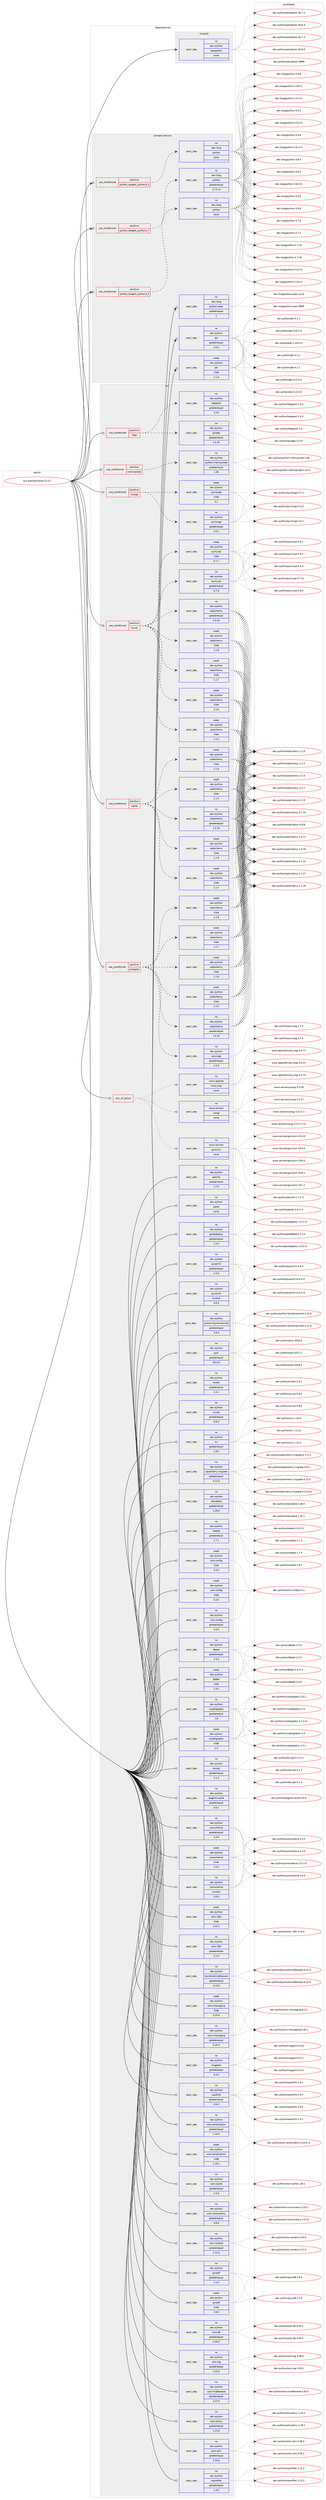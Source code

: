 digraph prolog {

# *************
# Graph options
# *************

newrank=true;
concentrate=true;
compound=true;
graph [rankdir=LR,fontname=Helvetica,fontsize=10,ranksep=1.5];#, ranksep=2.5, nodesep=0.2];
edge  [arrowhead=vee];
node  [fontname=Helvetica,fontsize=10];

# **********
# The ebuild
# **********

subgraph cluster_leftcol {
color=gray;
rank=same;
label=<<i>ebuild</i>>;
id [label="sys-auth/keystone-12.0.2", color=red, width=4, href="../sys-auth/keystone-12.0.2.svg"];
}

# ****************
# The dependencies
# ****************

subgraph cluster_midcol {
color=gray;
label=<<i>dependencies</i>>;
subgraph cluster_compile {
fillcolor="#eeeeee";
style=filled;
label=<<i>compile</i>>;
subgraph pack1230850 {
dependency1716611 [label=<<TABLE BORDER="0" CELLBORDER="1" CELLSPACING="0" CELLPADDING="4" WIDTH="220"><TR><TD ROWSPAN="6" CELLPADDING="30">pack_dep</TD></TR><TR><TD WIDTH="110">no</TD></TR><TR><TD>dev-python</TD></TR><TR><TD>setuptools</TD></TR><TR><TD>none</TD></TR><TR><TD></TD></TR></TABLE>>, shape=none, color=blue];
}
id:e -> dependency1716611:w [weight=20,style="solid",arrowhead="vee"];
}
subgraph cluster_compileandrun {
fillcolor="#eeeeee";
style=filled;
label=<<i>compile and run</i>>;
subgraph cond457672 {
dependency1716612 [label=<<TABLE BORDER="0" CELLBORDER="1" CELLSPACING="0" CELLPADDING="4"><TR><TD ROWSPAN="3" CELLPADDING="10">use_conditional</TD></TR><TR><TD>positive</TD></TR><TR><TD>python_targets_python2_7</TD></TR></TABLE>>, shape=none, color=red];
subgraph pack1230851 {
dependency1716613 [label=<<TABLE BORDER="0" CELLBORDER="1" CELLSPACING="0" CELLPADDING="4" WIDTH="220"><TR><TD ROWSPAN="6" CELLPADDING="30">pack_dep</TD></TR><TR><TD WIDTH="110">no</TD></TR><TR><TD>dev-lang</TD></TR><TR><TD>python</TD></TR><TR><TD>greaterequal</TD></TR><TR><TD>2.7.5-r2</TD></TR></TABLE>>, shape=none, color=blue];
}
dependency1716612:e -> dependency1716613:w [weight=20,style="dashed",arrowhead="vee"];
}
id:e -> dependency1716612:w [weight=20,style="solid",arrowhead="odotvee"];
subgraph cond457673 {
dependency1716614 [label=<<TABLE BORDER="0" CELLBORDER="1" CELLSPACING="0" CELLPADDING="4"><TR><TD ROWSPAN="3" CELLPADDING="10">use_conditional</TD></TR><TR><TD>positive</TD></TR><TR><TD>python_targets_python3_4</TD></TR></TABLE>>, shape=none, color=red];
subgraph pack1230852 {
dependency1716615 [label=<<TABLE BORDER="0" CELLBORDER="1" CELLSPACING="0" CELLPADDING="4" WIDTH="220"><TR><TD ROWSPAN="6" CELLPADDING="30">pack_dep</TD></TR><TR><TD WIDTH="110">no</TD></TR><TR><TD>dev-lang</TD></TR><TR><TD>python</TD></TR><TR><TD>none</TD></TR><TR><TD></TD></TR></TABLE>>, shape=none, color=blue];
}
dependency1716614:e -> dependency1716615:w [weight=20,style="dashed",arrowhead="vee"];
}
id:e -> dependency1716614:w [weight=20,style="solid",arrowhead="odotvee"];
subgraph cond457674 {
dependency1716616 [label=<<TABLE BORDER="0" CELLBORDER="1" CELLSPACING="0" CELLPADDING="4"><TR><TD ROWSPAN="3" CELLPADDING="10">use_conditional</TD></TR><TR><TD>positive</TD></TR><TR><TD>python_targets_python3_5</TD></TR></TABLE>>, shape=none, color=red];
subgraph pack1230853 {
dependency1716617 [label=<<TABLE BORDER="0" CELLBORDER="1" CELLSPACING="0" CELLPADDING="4" WIDTH="220"><TR><TD ROWSPAN="6" CELLPADDING="30">pack_dep</TD></TR><TR><TD WIDTH="110">no</TD></TR><TR><TD>dev-lang</TD></TR><TR><TD>python</TD></TR><TR><TD>none</TD></TR><TR><TD></TD></TR></TABLE>>, shape=none, color=blue];
}
dependency1716616:e -> dependency1716617:w [weight=20,style="dashed",arrowhead="vee"];
}
id:e -> dependency1716616:w [weight=20,style="solid",arrowhead="odotvee"];
subgraph pack1230854 {
dependency1716618 [label=<<TABLE BORDER="0" CELLBORDER="1" CELLSPACING="0" CELLPADDING="4" WIDTH="220"><TR><TD ROWSPAN="6" CELLPADDING="30">pack_dep</TD></TR><TR><TD WIDTH="110">no</TD></TR><TR><TD>dev-lang</TD></TR><TR><TD>python-exec</TD></TR><TR><TD>greaterequal</TD></TR><TR><TD>2</TD></TR></TABLE>>, shape=none, color=blue];
}
id:e -> dependency1716618:w [weight=20,style="solid",arrowhead="odotvee"];
subgraph pack1230855 {
dependency1716619 [label=<<TABLE BORDER="0" CELLBORDER="1" CELLSPACING="0" CELLPADDING="4" WIDTH="220"><TR><TD ROWSPAN="6" CELLPADDING="30">pack_dep</TD></TR><TR><TD WIDTH="110">no</TD></TR><TR><TD>dev-python</TD></TR><TR><TD>pbr</TD></TR><TR><TD>greaterequal</TD></TR><TR><TD>2.0.0</TD></TR></TABLE>>, shape=none, color=blue];
}
id:e -> dependency1716619:w [weight=20,style="solid",arrowhead="odotvee"];
subgraph pack1230856 {
dependency1716620 [label=<<TABLE BORDER="0" CELLBORDER="1" CELLSPACING="0" CELLPADDING="4" WIDTH="220"><TR><TD ROWSPAN="6" CELLPADDING="30">pack_dep</TD></TR><TR><TD WIDTH="110">weak</TD></TR><TR><TD>dev-python</TD></TR><TR><TD>pbr</TD></TR><TR><TD>tilde</TD></TR><TR><TD>2.1.0</TD></TR></TABLE>>, shape=none, color=blue];
}
id:e -> dependency1716620:w [weight=20,style="solid",arrowhead="odotvee"];
}
subgraph cluster_run {
fillcolor="#eeeeee";
style=filled;
label=<<i>run</i>>;
subgraph any27212 {
dependency1716621 [label=<<TABLE BORDER="0" CELLBORDER="1" CELLSPACING="0" CELLPADDING="4"><TR><TD CELLPADDING="10">any_of_group</TD></TR></TABLE>>, shape=none, color=red];subgraph pack1230857 {
dependency1716622 [label=<<TABLE BORDER="0" CELLBORDER="1" CELLSPACING="0" CELLPADDING="4" WIDTH="220"><TR><TD ROWSPAN="6" CELLPADDING="30">pack_dep</TD></TR><TR><TD WIDTH="110">no</TD></TR><TR><TD>www-servers</TD></TR><TR><TD>uwsgi</TD></TR><TR><TD>none</TD></TR><TR><TD></TD></TR></TABLE>>, shape=none, color=blue];
}
dependency1716621:e -> dependency1716622:w [weight=20,style="dotted",arrowhead="oinv"];
subgraph pack1230858 {
dependency1716623 [label=<<TABLE BORDER="0" CELLBORDER="1" CELLSPACING="0" CELLPADDING="4" WIDTH="220"><TR><TD ROWSPAN="6" CELLPADDING="30">pack_dep</TD></TR><TR><TD WIDTH="110">no</TD></TR><TR><TD>www-apache</TD></TR><TR><TD>mod_wsgi</TD></TR><TR><TD>none</TD></TR><TR><TD></TD></TR></TABLE>>, shape=none, color=blue];
}
dependency1716621:e -> dependency1716623:w [weight=20,style="dotted",arrowhead="oinv"];
subgraph pack1230859 {
dependency1716624 [label=<<TABLE BORDER="0" CELLBORDER="1" CELLSPACING="0" CELLPADDING="4" WIDTH="220"><TR><TD ROWSPAN="6" CELLPADDING="30">pack_dep</TD></TR><TR><TD WIDTH="110">no</TD></TR><TR><TD>www-servers</TD></TR><TR><TD>gunicorn</TD></TR><TR><TD>none</TD></TR><TR><TD></TD></TR></TABLE>>, shape=none, color=blue];
}
dependency1716621:e -> dependency1716624:w [weight=20,style="dotted",arrowhead="oinv"];
}
id:e -> dependency1716621:w [weight=20,style="solid",arrowhead="odot"];
subgraph cond457675 {
dependency1716625 [label=<<TABLE BORDER="0" CELLBORDER="1" CELLSPACING="0" CELLPADDING="4"><TR><TD ROWSPAN="3" CELLPADDING="10">use_conditional</TD></TR><TR><TD>positive</TD></TR><TR><TD>ldap</TD></TR></TABLE>>, shape=none, color=red];
subgraph pack1230860 {
dependency1716626 [label=<<TABLE BORDER="0" CELLBORDER="1" CELLSPACING="0" CELLPADDING="4" WIDTH="220"><TR><TD ROWSPAN="6" CELLPADDING="30">pack_dep</TD></TR><TR><TD WIDTH="110">no</TD></TR><TR><TD>dev-python</TD></TR><TR><TD>pyldap</TD></TR><TR><TD>greaterequal</TD></TR><TR><TD>2.4.20</TD></TR></TABLE>>, shape=none, color=blue];
}
dependency1716625:e -> dependency1716626:w [weight=20,style="dashed",arrowhead="vee"];
subgraph pack1230861 {
dependency1716627 [label=<<TABLE BORDER="0" CELLBORDER="1" CELLSPACING="0" CELLPADDING="4" WIDTH="220"><TR><TD ROWSPAN="6" CELLPADDING="30">pack_dep</TD></TR><TR><TD WIDTH="110">no</TD></TR><TR><TD>dev-python</TD></TR><TR><TD>ldappool</TD></TR><TR><TD>greaterequal</TD></TR><TR><TD>2.0.0</TD></TR></TABLE>>, shape=none, color=blue];
}
dependency1716625:e -> dependency1716627:w [weight=20,style="dashed",arrowhead="vee"];
}
id:e -> dependency1716625:w [weight=20,style="solid",arrowhead="odot"];
subgraph cond457676 {
dependency1716628 [label=<<TABLE BORDER="0" CELLBORDER="1" CELLSPACING="0" CELLPADDING="4"><TR><TD ROWSPAN="3" CELLPADDING="10">use_conditional</TD></TR><TR><TD>positive</TD></TR><TR><TD>memcached</TD></TR></TABLE>>, shape=none, color=red];
subgraph pack1230862 {
dependency1716629 [label=<<TABLE BORDER="0" CELLBORDER="1" CELLSPACING="0" CELLPADDING="4" WIDTH="220"><TR><TD ROWSPAN="6" CELLPADDING="30">pack_dep</TD></TR><TR><TD WIDTH="110">no</TD></TR><TR><TD>dev-python</TD></TR><TR><TD>python-memcached</TD></TR><TR><TD>greaterequal</TD></TR><TR><TD>1.56</TD></TR></TABLE>>, shape=none, color=blue];
}
dependency1716628:e -> dependency1716629:w [weight=20,style="dashed",arrowhead="vee"];
}
id:e -> dependency1716628:w [weight=20,style="solid",arrowhead="odot"];
subgraph cond457677 {
dependency1716630 [label=<<TABLE BORDER="0" CELLBORDER="1" CELLSPACING="0" CELLPADDING="4"><TR><TD ROWSPAN="3" CELLPADDING="10">use_conditional</TD></TR><TR><TD>positive</TD></TR><TR><TD>mongo</TD></TR></TABLE>>, shape=none, color=red];
subgraph pack1230863 {
dependency1716631 [label=<<TABLE BORDER="0" CELLBORDER="1" CELLSPACING="0" CELLPADDING="4" WIDTH="220"><TR><TD ROWSPAN="6" CELLPADDING="30">pack_dep</TD></TR><TR><TD WIDTH="110">no</TD></TR><TR><TD>dev-python</TD></TR><TR><TD>pymongo</TD></TR><TR><TD>greaterequal</TD></TR><TR><TD>3.0.2</TD></TR></TABLE>>, shape=none, color=blue];
}
dependency1716630:e -> dependency1716631:w [weight=20,style="dashed",arrowhead="vee"];
subgraph pack1230864 {
dependency1716632 [label=<<TABLE BORDER="0" CELLBORDER="1" CELLSPACING="0" CELLPADDING="4" WIDTH="220"><TR><TD ROWSPAN="6" CELLPADDING="30">pack_dep</TD></TR><TR><TD WIDTH="110">weak</TD></TR><TR><TD>dev-python</TD></TR><TR><TD>pymongo</TD></TR><TR><TD>tilde</TD></TR><TR><TD>3.1</TD></TR></TABLE>>, shape=none, color=blue];
}
dependency1716630:e -> dependency1716632:w [weight=20,style="dashed",arrowhead="vee"];
}
id:e -> dependency1716630:w [weight=20,style="solid",arrowhead="odot"];
subgraph cond457678 {
dependency1716633 [label=<<TABLE BORDER="0" CELLBORDER="1" CELLSPACING="0" CELLPADDING="4"><TR><TD ROWSPAN="3" CELLPADDING="10">use_conditional</TD></TR><TR><TD>positive</TD></TR><TR><TD>mysql</TD></TR></TABLE>>, shape=none, color=red];
subgraph pack1230865 {
dependency1716634 [label=<<TABLE BORDER="0" CELLBORDER="1" CELLSPACING="0" CELLPADDING="4" WIDTH="220"><TR><TD ROWSPAN="6" CELLPADDING="30">pack_dep</TD></TR><TR><TD WIDTH="110">no</TD></TR><TR><TD>dev-python</TD></TR><TR><TD>pymysql</TD></TR><TR><TD>greaterequal</TD></TR><TR><TD>0.7.6</TD></TR></TABLE>>, shape=none, color=blue];
}
dependency1716633:e -> dependency1716634:w [weight=20,style="dashed",arrowhead="vee"];
subgraph pack1230866 {
dependency1716635 [label=<<TABLE BORDER="0" CELLBORDER="1" CELLSPACING="0" CELLPADDING="4" WIDTH="220"><TR><TD ROWSPAN="6" CELLPADDING="30">pack_dep</TD></TR><TR><TD WIDTH="110">weak</TD></TR><TR><TD>dev-python</TD></TR><TR><TD>pymysql</TD></TR><TR><TD>tilde</TD></TR><TR><TD>0.7.7</TD></TR></TABLE>>, shape=none, color=blue];
}
dependency1716633:e -> dependency1716635:w [weight=20,style="dashed",arrowhead="vee"];
subgraph pack1230867 {
dependency1716636 [label=<<TABLE BORDER="0" CELLBORDER="1" CELLSPACING="0" CELLPADDING="4" WIDTH="220"><TR><TD ROWSPAN="6" CELLPADDING="30">pack_dep</TD></TR><TR><TD WIDTH="110">no</TD></TR><TR><TD>dev-python</TD></TR><TR><TD>sqlalchemy</TD></TR><TR><TD>greaterequal</TD></TR><TR><TD>1.0.10</TD></TR></TABLE>>, shape=none, color=blue];
}
dependency1716633:e -> dependency1716636:w [weight=20,style="dashed",arrowhead="vee"];
subgraph pack1230868 {
dependency1716637 [label=<<TABLE BORDER="0" CELLBORDER="1" CELLSPACING="0" CELLPADDING="4" WIDTH="220"><TR><TD ROWSPAN="6" CELLPADDING="30">pack_dep</TD></TR><TR><TD WIDTH="110">weak</TD></TR><TR><TD>dev-python</TD></TR><TR><TD>sqlalchemy</TD></TR><TR><TD>tilde</TD></TR><TR><TD>1.1.5</TD></TR></TABLE>>, shape=none, color=blue];
}
dependency1716633:e -> dependency1716637:w [weight=20,style="dashed",arrowhead="vee"];
subgraph pack1230869 {
dependency1716638 [label=<<TABLE BORDER="0" CELLBORDER="1" CELLSPACING="0" CELLPADDING="4" WIDTH="220"><TR><TD ROWSPAN="6" CELLPADDING="30">pack_dep</TD></TR><TR><TD WIDTH="110">weak</TD></TR><TR><TD>dev-python</TD></TR><TR><TD>sqlalchemy</TD></TR><TR><TD>tilde</TD></TR><TR><TD>1.1.6</TD></TR></TABLE>>, shape=none, color=blue];
}
dependency1716633:e -> dependency1716638:w [weight=20,style="dashed",arrowhead="vee"];
subgraph pack1230870 {
dependency1716639 [label=<<TABLE BORDER="0" CELLBORDER="1" CELLSPACING="0" CELLPADDING="4" WIDTH="220"><TR><TD ROWSPAN="6" CELLPADDING="30">pack_dep</TD></TR><TR><TD WIDTH="110">weak</TD></TR><TR><TD>dev-python</TD></TR><TR><TD>sqlalchemy</TD></TR><TR><TD>tilde</TD></TR><TR><TD>1.1.7</TD></TR></TABLE>>, shape=none, color=blue];
}
dependency1716633:e -> dependency1716639:w [weight=20,style="dashed",arrowhead="vee"];
subgraph pack1230871 {
dependency1716640 [label=<<TABLE BORDER="0" CELLBORDER="1" CELLSPACING="0" CELLPADDING="4" WIDTH="220"><TR><TD ROWSPAN="6" CELLPADDING="30">pack_dep</TD></TR><TR><TD WIDTH="110">weak</TD></TR><TR><TD>dev-python</TD></TR><TR><TD>sqlalchemy</TD></TR><TR><TD>tilde</TD></TR><TR><TD>1.1.8</TD></TR></TABLE>>, shape=none, color=blue];
}
dependency1716633:e -> dependency1716640:w [weight=20,style="dashed",arrowhead="vee"];
}
id:e -> dependency1716633:w [weight=20,style="solid",arrowhead="odot"];
subgraph cond457679 {
dependency1716641 [label=<<TABLE BORDER="0" CELLBORDER="1" CELLSPACING="0" CELLPADDING="4"><TR><TD ROWSPAN="3" CELLPADDING="10">use_conditional</TD></TR><TR><TD>positive</TD></TR><TR><TD>postgres</TD></TR></TABLE>>, shape=none, color=red];
subgraph pack1230872 {
dependency1716642 [label=<<TABLE BORDER="0" CELLBORDER="1" CELLSPACING="0" CELLPADDING="4" WIDTH="220"><TR><TD ROWSPAN="6" CELLPADDING="30">pack_dep</TD></TR><TR><TD WIDTH="110">no</TD></TR><TR><TD>dev-python</TD></TR><TR><TD>psycopg</TD></TR><TR><TD>greaterequal</TD></TR><TR><TD>2.5.0</TD></TR></TABLE>>, shape=none, color=blue];
}
dependency1716641:e -> dependency1716642:w [weight=20,style="dashed",arrowhead="vee"];
subgraph pack1230873 {
dependency1716643 [label=<<TABLE BORDER="0" CELLBORDER="1" CELLSPACING="0" CELLPADDING="4" WIDTH="220"><TR><TD ROWSPAN="6" CELLPADDING="30">pack_dep</TD></TR><TR><TD WIDTH="110">no</TD></TR><TR><TD>dev-python</TD></TR><TR><TD>sqlalchemy</TD></TR><TR><TD>greaterequal</TD></TR><TR><TD>1.0.10</TD></TR></TABLE>>, shape=none, color=blue];
}
dependency1716641:e -> dependency1716643:w [weight=20,style="dashed",arrowhead="vee"];
subgraph pack1230874 {
dependency1716644 [label=<<TABLE BORDER="0" CELLBORDER="1" CELLSPACING="0" CELLPADDING="4" WIDTH="220"><TR><TD ROWSPAN="6" CELLPADDING="30">pack_dep</TD></TR><TR><TD WIDTH="110">weak</TD></TR><TR><TD>dev-python</TD></TR><TR><TD>sqlalchemy</TD></TR><TR><TD>tilde</TD></TR><TR><TD>1.1.5</TD></TR></TABLE>>, shape=none, color=blue];
}
dependency1716641:e -> dependency1716644:w [weight=20,style="dashed",arrowhead="vee"];
subgraph pack1230875 {
dependency1716645 [label=<<TABLE BORDER="0" CELLBORDER="1" CELLSPACING="0" CELLPADDING="4" WIDTH="220"><TR><TD ROWSPAN="6" CELLPADDING="30">pack_dep</TD></TR><TR><TD WIDTH="110">weak</TD></TR><TR><TD>dev-python</TD></TR><TR><TD>sqlalchemy</TD></TR><TR><TD>tilde</TD></TR><TR><TD>1.1.6</TD></TR></TABLE>>, shape=none, color=blue];
}
dependency1716641:e -> dependency1716645:w [weight=20,style="dashed",arrowhead="vee"];
subgraph pack1230876 {
dependency1716646 [label=<<TABLE BORDER="0" CELLBORDER="1" CELLSPACING="0" CELLPADDING="4" WIDTH="220"><TR><TD ROWSPAN="6" CELLPADDING="30">pack_dep</TD></TR><TR><TD WIDTH="110">weak</TD></TR><TR><TD>dev-python</TD></TR><TR><TD>sqlalchemy</TD></TR><TR><TD>tilde</TD></TR><TR><TD>1.1.7</TD></TR></TABLE>>, shape=none, color=blue];
}
dependency1716641:e -> dependency1716646:w [weight=20,style="dashed",arrowhead="vee"];
subgraph pack1230877 {
dependency1716647 [label=<<TABLE BORDER="0" CELLBORDER="1" CELLSPACING="0" CELLPADDING="4" WIDTH="220"><TR><TD ROWSPAN="6" CELLPADDING="30">pack_dep</TD></TR><TR><TD WIDTH="110">weak</TD></TR><TR><TD>dev-python</TD></TR><TR><TD>sqlalchemy</TD></TR><TR><TD>tilde</TD></TR><TR><TD>1.1.8</TD></TR></TABLE>>, shape=none, color=blue];
}
dependency1716641:e -> dependency1716647:w [weight=20,style="dashed",arrowhead="vee"];
}
id:e -> dependency1716641:w [weight=20,style="solid",arrowhead="odot"];
subgraph cond457680 {
dependency1716648 [label=<<TABLE BORDER="0" CELLBORDER="1" CELLSPACING="0" CELLPADDING="4"><TR><TD ROWSPAN="3" CELLPADDING="10">use_conditional</TD></TR><TR><TD>positive</TD></TR><TR><TD>sqlite</TD></TR></TABLE>>, shape=none, color=red];
subgraph pack1230878 {
dependency1716649 [label=<<TABLE BORDER="0" CELLBORDER="1" CELLSPACING="0" CELLPADDING="4" WIDTH="220"><TR><TD ROWSPAN="6" CELLPADDING="30">pack_dep</TD></TR><TR><TD WIDTH="110">no</TD></TR><TR><TD>dev-python</TD></TR><TR><TD>sqlalchemy</TD></TR><TR><TD>greaterequal</TD></TR><TR><TD>1.0.10</TD></TR></TABLE>>, shape=none, color=blue];
}
dependency1716648:e -> dependency1716649:w [weight=20,style="dashed",arrowhead="vee"];
subgraph pack1230879 {
dependency1716650 [label=<<TABLE BORDER="0" CELLBORDER="1" CELLSPACING="0" CELLPADDING="4" WIDTH="220"><TR><TD ROWSPAN="6" CELLPADDING="30">pack_dep</TD></TR><TR><TD WIDTH="110">weak</TD></TR><TR><TD>dev-python</TD></TR><TR><TD>sqlalchemy</TD></TR><TR><TD>tilde</TD></TR><TR><TD>1.1.5</TD></TR></TABLE>>, shape=none, color=blue];
}
dependency1716648:e -> dependency1716650:w [weight=20,style="dashed",arrowhead="vee"];
subgraph pack1230880 {
dependency1716651 [label=<<TABLE BORDER="0" CELLBORDER="1" CELLSPACING="0" CELLPADDING="4" WIDTH="220"><TR><TD ROWSPAN="6" CELLPADDING="30">pack_dep</TD></TR><TR><TD WIDTH="110">weak</TD></TR><TR><TD>dev-python</TD></TR><TR><TD>sqlalchemy</TD></TR><TR><TD>tilde</TD></TR><TR><TD>1.1.6</TD></TR></TABLE>>, shape=none, color=blue];
}
dependency1716648:e -> dependency1716651:w [weight=20,style="dashed",arrowhead="vee"];
subgraph pack1230881 {
dependency1716652 [label=<<TABLE BORDER="0" CELLBORDER="1" CELLSPACING="0" CELLPADDING="4" WIDTH="220"><TR><TD ROWSPAN="6" CELLPADDING="30">pack_dep</TD></TR><TR><TD WIDTH="110">weak</TD></TR><TR><TD>dev-python</TD></TR><TR><TD>sqlalchemy</TD></TR><TR><TD>tilde</TD></TR><TR><TD>1.1.7</TD></TR></TABLE>>, shape=none, color=blue];
}
dependency1716648:e -> dependency1716652:w [weight=20,style="dashed",arrowhead="vee"];
subgraph pack1230882 {
dependency1716653 [label=<<TABLE BORDER="0" CELLBORDER="1" CELLSPACING="0" CELLPADDING="4" WIDTH="220"><TR><TD ROWSPAN="6" CELLPADDING="30">pack_dep</TD></TR><TR><TD WIDTH="110">weak</TD></TR><TR><TD>dev-python</TD></TR><TR><TD>sqlalchemy</TD></TR><TR><TD>tilde</TD></TR><TR><TD>1.1.8</TD></TR></TABLE>>, shape=none, color=blue];
}
dependency1716648:e -> dependency1716653:w [weight=20,style="dashed",arrowhead="vee"];
}
id:e -> dependency1716648:w [weight=20,style="solid",arrowhead="odot"];
subgraph pack1230883 {
dependency1716654 [label=<<TABLE BORDER="0" CELLBORDER="1" CELLSPACING="0" CELLPADDING="4" WIDTH="220"><TR><TD ROWSPAN="6" CELLPADDING="30">pack_dep</TD></TR><TR><TD WIDTH="110">no</TD></TR><TR><TD>dev-python</TD></TR><TR><TD>Babel</TD></TR><TR><TD>greaterequal</TD></TR><TR><TD>2.3.4</TD></TR></TABLE>>, shape=none, color=blue];
}
id:e -> dependency1716654:w [weight=20,style="solid",arrowhead="odot"];
subgraph pack1230884 {
dependency1716655 [label=<<TABLE BORDER="0" CELLBORDER="1" CELLSPACING="0" CELLPADDING="4" WIDTH="220"><TR><TD ROWSPAN="6" CELLPADDING="30">pack_dep</TD></TR><TR><TD WIDTH="110">no</TD></TR><TR><TD>dev-python</TD></TR><TR><TD>bcrypt</TD></TR><TR><TD>greaterequal</TD></TR><TR><TD>3.1.3</TD></TR></TABLE>>, shape=none, color=blue];
}
id:e -> dependency1716655:w [weight=20,style="solid",arrowhead="odot"];
subgraph pack1230885 {
dependency1716656 [label=<<TABLE BORDER="0" CELLBORDER="1" CELLSPACING="0" CELLPADDING="4" WIDTH="220"><TR><TD ROWSPAN="6" CELLPADDING="30">pack_dep</TD></TR><TR><TD WIDTH="110">no</TD></TR><TR><TD>dev-python</TD></TR><TR><TD>cryptography</TD></TR><TR><TD>greaterequal</TD></TR><TR><TD>1.6</TD></TR></TABLE>>, shape=none, color=blue];
}
id:e -> dependency1716656:w [weight=20,style="solid",arrowhead="odot"];
subgraph pack1230886 {
dependency1716657 [label=<<TABLE BORDER="0" CELLBORDER="1" CELLSPACING="0" CELLPADDING="4" WIDTH="220"><TR><TD ROWSPAN="6" CELLPADDING="30">pack_dep</TD></TR><TR><TD WIDTH="110">no</TD></TR><TR><TD>dev-python</TD></TR><TR><TD>dogpile-cache</TD></TR><TR><TD>greaterequal</TD></TR><TR><TD>0.6.2</TD></TR></TABLE>>, shape=none, color=blue];
}
id:e -> dependency1716657:w [weight=20,style="solid",arrowhead="odot"];
subgraph pack1230887 {
dependency1716658 [label=<<TABLE BORDER="0" CELLBORDER="1" CELLSPACING="0" CELLPADDING="4" WIDTH="220"><TR><TD ROWSPAN="6" CELLPADDING="30">pack_dep</TD></TR><TR><TD WIDTH="110">no</TD></TR><TR><TD>dev-python</TD></TR><TR><TD>jsonschema</TD></TR><TR><TD>greaterequal</TD></TR><TR><TD>2.0.0</TD></TR></TABLE>>, shape=none, color=blue];
}
id:e -> dependency1716658:w [weight=20,style="solid",arrowhead="odot"];
subgraph pack1230888 {
dependency1716659 [label=<<TABLE BORDER="0" CELLBORDER="1" CELLSPACING="0" CELLPADDING="4" WIDTH="220"><TR><TD ROWSPAN="6" CELLPADDING="30">pack_dep</TD></TR><TR><TD WIDTH="110">no</TD></TR><TR><TD>dev-python</TD></TR><TR><TD>jsonschema</TD></TR><TR><TD>smaller</TD></TR><TR><TD>3.0.0</TD></TR></TABLE>>, shape=none, color=blue];
}
id:e -> dependency1716659:w [weight=20,style="solid",arrowhead="odot"];
subgraph pack1230889 {
dependency1716660 [label=<<TABLE BORDER="0" CELLBORDER="1" CELLSPACING="0" CELLPADDING="4" WIDTH="220"><TR><TD ROWSPAN="6" CELLPADDING="30">pack_dep</TD></TR><TR><TD WIDTH="110">no</TD></TR><TR><TD>dev-python</TD></TR><TR><TD>keystonemiddleware</TD></TR><TR><TD>greaterequal</TD></TR><TR><TD>4.12.0</TD></TR></TABLE>>, shape=none, color=blue];
}
id:e -> dependency1716660:w [weight=20,style="solid",arrowhead="odot"];
subgraph pack1230890 {
dependency1716661 [label=<<TABLE BORDER="0" CELLBORDER="1" CELLSPACING="0" CELLPADDING="4" WIDTH="220"><TR><TD ROWSPAN="6" CELLPADDING="30">pack_dep</TD></TR><TR><TD WIDTH="110">no</TD></TR><TR><TD>dev-python</TD></TR><TR><TD>msgpack</TD></TR><TR><TD>greaterequal</TD></TR><TR><TD>0.4.0</TD></TR></TABLE>>, shape=none, color=blue];
}
id:e -> dependency1716661:w [weight=20,style="solid",arrowhead="odot"];
subgraph pack1230891 {
dependency1716662 [label=<<TABLE BORDER="0" CELLBORDER="1" CELLSPACING="0" CELLPADDING="4" WIDTH="220"><TR><TD ROWSPAN="6" CELLPADDING="30">pack_dep</TD></TR><TR><TD WIDTH="110">no</TD></TR><TR><TD>dev-python</TD></TR><TR><TD>oauthlib</TD></TR><TR><TD>greaterequal</TD></TR><TR><TD>0.6.0</TD></TR></TABLE>>, shape=none, color=blue];
}
id:e -> dependency1716662:w [weight=20,style="solid",arrowhead="odot"];
subgraph pack1230892 {
dependency1716663 [label=<<TABLE BORDER="0" CELLBORDER="1" CELLSPACING="0" CELLPADDING="4" WIDTH="220"><TR><TD ROWSPAN="6" CELLPADDING="30">pack_dep</TD></TR><TR><TD WIDTH="110">no</TD></TR><TR><TD>dev-python</TD></TR><TR><TD>oslo-cache</TD></TR><TR><TD>greaterequal</TD></TR><TR><TD>1.5.0</TD></TR></TABLE>>, shape=none, color=blue];
}
id:e -> dependency1716663:w [weight=20,style="solid",arrowhead="odot"];
subgraph pack1230893 {
dependency1716664 [label=<<TABLE BORDER="0" CELLBORDER="1" CELLSPACING="0" CELLPADDING="4" WIDTH="220"><TR><TD ROWSPAN="6" CELLPADDING="30">pack_dep</TD></TR><TR><TD WIDTH="110">no</TD></TR><TR><TD>dev-python</TD></TR><TR><TD>oslo-concurrency</TD></TR><TR><TD>greaterequal</TD></TR><TR><TD>3.8.0</TD></TR></TABLE>>, shape=none, color=blue];
}
id:e -> dependency1716664:w [weight=20,style="solid",arrowhead="odot"];
subgraph pack1230894 {
dependency1716665 [label=<<TABLE BORDER="0" CELLBORDER="1" CELLSPACING="0" CELLPADDING="4" WIDTH="220"><TR><TD ROWSPAN="6" CELLPADDING="30">pack_dep</TD></TR><TR><TD WIDTH="110">no</TD></TR><TR><TD>dev-python</TD></TR><TR><TD>oslo-config</TD></TR><TR><TD>greaterequal</TD></TR><TR><TD>4.0.0</TD></TR></TABLE>>, shape=none, color=blue];
}
id:e -> dependency1716665:w [weight=20,style="solid",arrowhead="odot"];
subgraph pack1230895 {
dependency1716666 [label=<<TABLE BORDER="0" CELLBORDER="1" CELLSPACING="0" CELLPADDING="4" WIDTH="220"><TR><TD ROWSPAN="6" CELLPADDING="30">pack_dep</TD></TR><TR><TD WIDTH="110">no</TD></TR><TR><TD>dev-python</TD></TR><TR><TD>oslo-context</TD></TR><TR><TD>greaterequal</TD></TR><TR><TD>2.14.0</TD></TR></TABLE>>, shape=none, color=blue];
}
id:e -> dependency1716666:w [weight=20,style="solid",arrowhead="odot"];
subgraph pack1230896 {
dependency1716667 [label=<<TABLE BORDER="0" CELLBORDER="1" CELLSPACING="0" CELLPADDING="4" WIDTH="220"><TR><TD ROWSPAN="6" CELLPADDING="30">pack_dep</TD></TR><TR><TD WIDTH="110">no</TD></TR><TR><TD>dev-python</TD></TR><TR><TD>oslo-db</TD></TR><TR><TD>greaterequal</TD></TR><TR><TD>4.24.0</TD></TR></TABLE>>, shape=none, color=blue];
}
id:e -> dependency1716667:w [weight=20,style="solid",arrowhead="odot"];
subgraph pack1230897 {
dependency1716668 [label=<<TABLE BORDER="0" CELLBORDER="1" CELLSPACING="0" CELLPADDING="4" WIDTH="220"><TR><TD ROWSPAN="6" CELLPADDING="30">pack_dep</TD></TR><TR><TD WIDTH="110">no</TD></TR><TR><TD>dev-python</TD></TR><TR><TD>oslo-i18n</TD></TR><TR><TD>greaterequal</TD></TR><TR><TD>2.1.0</TD></TR></TABLE>>, shape=none, color=blue];
}
id:e -> dependency1716668:w [weight=20,style="solid",arrowhead="odot"];
subgraph pack1230898 {
dependency1716669 [label=<<TABLE BORDER="0" CELLBORDER="1" CELLSPACING="0" CELLPADDING="4" WIDTH="220"><TR><TD ROWSPAN="6" CELLPADDING="30">pack_dep</TD></TR><TR><TD WIDTH="110">no</TD></TR><TR><TD>dev-python</TD></TR><TR><TD>oslo-log</TD></TR><TR><TD>greaterequal</TD></TR><TR><TD>3.22.0</TD></TR></TABLE>>, shape=none, color=blue];
}
id:e -> dependency1716669:w [weight=20,style="solid",arrowhead="odot"];
subgraph pack1230899 {
dependency1716670 [label=<<TABLE BORDER="0" CELLBORDER="1" CELLSPACING="0" CELLPADDING="4" WIDTH="220"><TR><TD ROWSPAN="6" CELLPADDING="30">pack_dep</TD></TR><TR><TD WIDTH="110">no</TD></TR><TR><TD>dev-python</TD></TR><TR><TD>oslo-messaging</TD></TR><TR><TD>greaterequal</TD></TR><TR><TD>5.24.2</TD></TR></TABLE>>, shape=none, color=blue];
}
id:e -> dependency1716670:w [weight=20,style="solid",arrowhead="odot"];
subgraph pack1230900 {
dependency1716671 [label=<<TABLE BORDER="0" CELLBORDER="1" CELLSPACING="0" CELLPADDING="4" WIDTH="220"><TR><TD ROWSPAN="6" CELLPADDING="30">pack_dep</TD></TR><TR><TD WIDTH="110">no</TD></TR><TR><TD>dev-python</TD></TR><TR><TD>oslo-middleware</TD></TR><TR><TD>greaterequal</TD></TR><TR><TD>3.27.0</TD></TR></TABLE>>, shape=none, color=blue];
}
id:e -> dependency1716671:w [weight=20,style="solid",arrowhead="odot"];
subgraph pack1230901 {
dependency1716672 [label=<<TABLE BORDER="0" CELLBORDER="1" CELLSPACING="0" CELLPADDING="4" WIDTH="220"><TR><TD ROWSPAN="6" CELLPADDING="30">pack_dep</TD></TR><TR><TD WIDTH="110">no</TD></TR><TR><TD>dev-python</TD></TR><TR><TD>oslo-policy</TD></TR><TR><TD>greaterequal</TD></TR><TR><TD>1.23.0</TD></TR></TABLE>>, shape=none, color=blue];
}
id:e -> dependency1716672:w [weight=20,style="solid",arrowhead="odot"];
subgraph pack1230902 {
dependency1716673 [label=<<TABLE BORDER="0" CELLBORDER="1" CELLSPACING="0" CELLPADDING="4" WIDTH="220"><TR><TD ROWSPAN="6" CELLPADDING="30">pack_dep</TD></TR><TR><TD WIDTH="110">no</TD></TR><TR><TD>dev-python</TD></TR><TR><TD>oslo-serialization</TD></TR><TR><TD>greaterequal</TD></TR><TR><TD>1.10.0</TD></TR></TABLE>>, shape=none, color=blue];
}
id:e -> dependency1716673:w [weight=20,style="solid",arrowhead="odot"];
subgraph pack1230903 {
dependency1716674 [label=<<TABLE BORDER="0" CELLBORDER="1" CELLSPACING="0" CELLPADDING="4" WIDTH="220"><TR><TD ROWSPAN="6" CELLPADDING="30">pack_dep</TD></TR><TR><TD WIDTH="110">no</TD></TR><TR><TD>dev-python</TD></TR><TR><TD>oslo-utils</TD></TR><TR><TD>greaterequal</TD></TR><TR><TD>3.20.0</TD></TR></TABLE>>, shape=none, color=blue];
}
id:e -> dependency1716674:w [weight=20,style="solid",arrowhead="odot"];
subgraph pack1230904 {
dependency1716675 [label=<<TABLE BORDER="0" CELLBORDER="1" CELLSPACING="0" CELLPADDING="4" WIDTH="220"><TR><TD ROWSPAN="6" CELLPADDING="30">pack_dep</TD></TR><TR><TD WIDTH="110">no</TD></TR><TR><TD>dev-python</TD></TR><TR><TD>osprofiler</TD></TR><TR><TD>greaterequal</TD></TR><TR><TD>1.4.0</TD></TR></TABLE>>, shape=none, color=blue];
}
id:e -> dependency1716675:w [weight=20,style="solid",arrowhead="odot"];
subgraph pack1230905 {
dependency1716676 [label=<<TABLE BORDER="0" CELLBORDER="1" CELLSPACING="0" CELLPADDING="4" WIDTH="220"><TR><TD ROWSPAN="6" CELLPADDING="30">pack_dep</TD></TR><TR><TD WIDTH="110">no</TD></TR><TR><TD>dev-python</TD></TR><TR><TD>passlib</TD></TR><TR><TD>greaterequal</TD></TR><TR><TD>1.7.0</TD></TR></TABLE>>, shape=none, color=blue];
}
id:e -> dependency1716676:w [weight=20,style="solid",arrowhead="odot"];
subgraph pack1230906 {
dependency1716677 [label=<<TABLE BORDER="0" CELLBORDER="1" CELLSPACING="0" CELLPADDING="4" WIDTH="220"><TR><TD ROWSPAN="6" CELLPADDING="30">pack_dep</TD></TR><TR><TD WIDTH="110">no</TD></TR><TR><TD>dev-python</TD></TR><TR><TD>paste</TD></TR><TR><TD>none</TD></TR><TR><TD></TD></TR></TABLE>>, shape=none, color=blue];
}
id:e -> dependency1716677:w [weight=20,style="solid",arrowhead="odot"];
subgraph pack1230907 {
dependency1716678 [label=<<TABLE BORDER="0" CELLBORDER="1" CELLSPACING="0" CELLPADDING="4" WIDTH="220"><TR><TD ROWSPAN="6" CELLPADDING="30">pack_dep</TD></TR><TR><TD WIDTH="110">no</TD></TR><TR><TD>dev-python</TD></TR><TR><TD>pastedeploy</TD></TR><TR><TD>greaterequal</TD></TR><TR><TD>1.5.0</TD></TR></TABLE>>, shape=none, color=blue];
}
id:e -> dependency1716678:w [weight=20,style="solid",arrowhead="odot"];
subgraph pack1230908 {
dependency1716679 [label=<<TABLE BORDER="0" CELLBORDER="1" CELLSPACING="0" CELLPADDING="4" WIDTH="220"><TR><TD ROWSPAN="6" CELLPADDING="30">pack_dep</TD></TR><TR><TD WIDTH="110">no</TD></TR><TR><TD>dev-python</TD></TR><TR><TD>pycadf</TD></TR><TR><TD>greaterequal</TD></TR><TR><TD>1.1.0</TD></TR></TABLE>>, shape=none, color=blue];
}
id:e -> dependency1716679:w [weight=20,style="solid",arrowhead="odot"];
subgraph pack1230909 {
dependency1716680 [label=<<TABLE BORDER="0" CELLBORDER="1" CELLSPACING="0" CELLPADDING="4" WIDTH="220"><TR><TD ROWSPAN="6" CELLPADDING="30">pack_dep</TD></TR><TR><TD WIDTH="110">no</TD></TR><TR><TD>dev-python</TD></TR><TR><TD>pysaml2</TD></TR><TR><TD>greaterequal</TD></TR><TR><TD>2.4.0</TD></TR></TABLE>>, shape=none, color=blue];
}
id:e -> dependency1716680:w [weight=20,style="solid",arrowhead="odot"];
subgraph pack1230910 {
dependency1716681 [label=<<TABLE BORDER="0" CELLBORDER="1" CELLSPACING="0" CELLPADDING="4" WIDTH="220"><TR><TD ROWSPAN="6" CELLPADDING="30">pack_dep</TD></TR><TR><TD WIDTH="110">no</TD></TR><TR><TD>dev-python</TD></TR><TR><TD>pysaml2</TD></TR><TR><TD>smaller</TD></TR><TR><TD>4.0.3</TD></TR></TABLE>>, shape=none, color=blue];
}
id:e -> dependency1716681:w [weight=20,style="solid",arrowhead="odot"];
subgraph pack1230911 {
dependency1716682 [label=<<TABLE BORDER="0" CELLBORDER="1" CELLSPACING="0" CELLPADDING="4" WIDTH="220"><TR><TD ROWSPAN="6" CELLPADDING="30">pack_dep</TD></TR><TR><TD WIDTH="110">no</TD></TR><TR><TD>dev-python</TD></TR><TR><TD>python-keystoneclient</TD></TR><TR><TD>greaterequal</TD></TR><TR><TD>3.8.0</TD></TR></TABLE>>, shape=none, color=blue];
}
id:e -> dependency1716682:w [weight=20,style="solid",arrowhead="odot"];
subgraph pack1230912 {
dependency1716683 [label=<<TABLE BORDER="0" CELLBORDER="1" CELLSPACING="0" CELLPADDING="4" WIDTH="220"><TR><TD ROWSPAN="6" CELLPADDING="30">pack_dep</TD></TR><TR><TD WIDTH="110">no</TD></TR><TR><TD>dev-python</TD></TR><TR><TD>pytz</TD></TR><TR><TD>greaterequal</TD></TR><TR><TD>2013.6</TD></TR></TABLE>>, shape=none, color=blue];
}
id:e -> dependency1716683:w [weight=20,style="solid",arrowhead="odot"];
subgraph pack1230913 {
dependency1716684 [label=<<TABLE BORDER="0" CELLBORDER="1" CELLSPACING="0" CELLPADDING="4" WIDTH="220"><TR><TD ROWSPAN="6" CELLPADDING="30">pack_dep</TD></TR><TR><TD WIDTH="110">no</TD></TR><TR><TD>dev-python</TD></TR><TR><TD>routes</TD></TR><TR><TD>greaterequal</TD></TR><TR><TD>2.3.1</TD></TR></TABLE>>, shape=none, color=blue];
}
id:e -> dependency1716684:w [weight=20,style="solid",arrowhead="odot"];
subgraph pack1230914 {
dependency1716685 [label=<<TABLE BORDER="0" CELLBORDER="1" CELLSPACING="0" CELLPADDING="4" WIDTH="220"><TR><TD ROWSPAN="6" CELLPADDING="30">pack_dep</TD></TR><TR><TD WIDTH="110">no</TD></TR><TR><TD>dev-python</TD></TR><TR><TD>scrypt</TD></TR><TR><TD>greaterequal</TD></TR><TR><TD>0.8.0</TD></TR></TABLE>>, shape=none, color=blue];
}
id:e -> dependency1716685:w [weight=20,style="solid",arrowhead="odot"];
subgraph pack1230915 {
dependency1716686 [label=<<TABLE BORDER="0" CELLBORDER="1" CELLSPACING="0" CELLPADDING="4" WIDTH="220"><TR><TD ROWSPAN="6" CELLPADDING="30">pack_dep</TD></TR><TR><TD WIDTH="110">no</TD></TR><TR><TD>dev-python</TD></TR><TR><TD>six</TD></TR><TR><TD>greaterequal</TD></TR><TR><TD>1.9.0</TD></TR></TABLE>>, shape=none, color=blue];
}
id:e -> dependency1716686:w [weight=20,style="solid",arrowhead="odot"];
subgraph pack1230916 {
dependency1716687 [label=<<TABLE BORDER="0" CELLBORDER="1" CELLSPACING="0" CELLPADDING="4" WIDTH="220"><TR><TD ROWSPAN="6" CELLPADDING="30">pack_dep</TD></TR><TR><TD WIDTH="110">no</TD></TR><TR><TD>dev-python</TD></TR><TR><TD>sqlalchemy-migrate</TD></TR><TR><TD>greaterequal</TD></TR><TR><TD>0.11.0</TD></TR></TABLE>>, shape=none, color=blue];
}
id:e -> dependency1716687:w [weight=20,style="solid",arrowhead="odot"];
subgraph pack1230917 {
dependency1716688 [label=<<TABLE BORDER="0" CELLBORDER="1" CELLSPACING="0" CELLPADDING="4" WIDTH="220"><TR><TD ROWSPAN="6" CELLPADDING="30">pack_dep</TD></TR><TR><TD WIDTH="110">no</TD></TR><TR><TD>dev-python</TD></TR><TR><TD>stevedore</TD></TR><TR><TD>greaterequal</TD></TR><TR><TD>1.20.0</TD></TR></TABLE>>, shape=none, color=blue];
}
id:e -> dependency1716688:w [weight=20,style="solid",arrowhead="odot"];
subgraph pack1230918 {
dependency1716689 [label=<<TABLE BORDER="0" CELLBORDER="1" CELLSPACING="0" CELLPADDING="4" WIDTH="220"><TR><TD ROWSPAN="6" CELLPADDING="30">pack_dep</TD></TR><TR><TD WIDTH="110">no</TD></TR><TR><TD>dev-python</TD></TR><TR><TD>webob</TD></TR><TR><TD>greaterequal</TD></TR><TR><TD>1.7.1</TD></TR></TABLE>>, shape=none, color=blue];
}
id:e -> dependency1716689:w [weight=20,style="solid",arrowhead="odot"];
subgraph pack1230919 {
dependency1716690 [label=<<TABLE BORDER="0" CELLBORDER="1" CELLSPACING="0" CELLPADDING="4" WIDTH="220"><TR><TD ROWSPAN="6" CELLPADDING="30">pack_dep</TD></TR><TR><TD WIDTH="110">weak</TD></TR><TR><TD>dev-python</TD></TR><TR><TD>Babel</TD></TR><TR><TD>tilde</TD></TR><TR><TD>2.4.0</TD></TR></TABLE>>, shape=none, color=blue];
}
id:e -> dependency1716690:w [weight=20,style="solid",arrowhead="odot"];
subgraph pack1230920 {
dependency1716691 [label=<<TABLE BORDER="0" CELLBORDER="1" CELLSPACING="0" CELLPADDING="4" WIDTH="220"><TR><TD ROWSPAN="6" CELLPADDING="30">pack_dep</TD></TR><TR><TD WIDTH="110">weak</TD></TR><TR><TD>dev-python</TD></TR><TR><TD>cryptography</TD></TR><TR><TD>tilde</TD></TR><TR><TD>2.0</TD></TR></TABLE>>, shape=none, color=blue];
}
id:e -> dependency1716691:w [weight=20,style="solid",arrowhead="odot"];
subgraph pack1230921 {
dependency1716692 [label=<<TABLE BORDER="0" CELLBORDER="1" CELLSPACING="0" CELLPADDING="4" WIDTH="220"><TR><TD ROWSPAN="6" CELLPADDING="30">pack_dep</TD></TR><TR><TD WIDTH="110">weak</TD></TR><TR><TD>dev-python</TD></TR><TR><TD>jsonschema</TD></TR><TR><TD>tilde</TD></TR><TR><TD>2.5.0</TD></TR></TABLE>>, shape=none, color=blue];
}
id:e -> dependency1716692:w [weight=20,style="solid",arrowhead="odot"];
subgraph pack1230922 {
dependency1716693 [label=<<TABLE BORDER="0" CELLBORDER="1" CELLSPACING="0" CELLPADDING="4" WIDTH="220"><TR><TD ROWSPAN="6" CELLPADDING="30">pack_dep</TD></TR><TR><TD WIDTH="110">weak</TD></TR><TR><TD>dev-python</TD></TR><TR><TD>oslo-config</TD></TR><TR><TD>tilde</TD></TR><TR><TD>4.3.0</TD></TR></TABLE>>, shape=none, color=blue];
}
id:e -> dependency1716693:w [weight=20,style="solid",arrowhead="odot"];
subgraph pack1230923 {
dependency1716694 [label=<<TABLE BORDER="0" CELLBORDER="1" CELLSPACING="0" CELLPADDING="4" WIDTH="220"><TR><TD ROWSPAN="6" CELLPADDING="30">pack_dep</TD></TR><TR><TD WIDTH="110">weak</TD></TR><TR><TD>dev-python</TD></TR><TR><TD>oslo-config</TD></TR><TR><TD>tilde</TD></TR><TR><TD>4.4.0</TD></TR></TABLE>>, shape=none, color=blue];
}
id:e -> dependency1716694:w [weight=20,style="solid",arrowhead="odot"];
subgraph pack1230924 {
dependency1716695 [label=<<TABLE BORDER="0" CELLBORDER="1" CELLSPACING="0" CELLPADDING="4" WIDTH="220"><TR><TD ROWSPAN="6" CELLPADDING="30">pack_dep</TD></TR><TR><TD WIDTH="110">weak</TD></TR><TR><TD>dev-python</TD></TR><TR><TD>oslo-i18n</TD></TR><TR><TD>tilde</TD></TR><TR><TD>3.15.2</TD></TR></TABLE>>, shape=none, color=blue];
}
id:e -> dependency1716695:w [weight=20,style="solid",arrowhead="odot"];
subgraph pack1230925 {
dependency1716696 [label=<<TABLE BORDER="0" CELLBORDER="1" CELLSPACING="0" CELLPADDING="4" WIDTH="220"><TR><TD ROWSPAN="6" CELLPADDING="30">pack_dep</TD></TR><TR><TD WIDTH="110">weak</TD></TR><TR><TD>dev-python</TD></TR><TR><TD>oslo-messaging</TD></TR><TR><TD>tilde</TD></TR><TR><TD>5.25.0</TD></TR></TABLE>>, shape=none, color=blue];
}
id:e -> dependency1716696:w [weight=20,style="solid",arrowhead="odot"];
subgraph pack1230926 {
dependency1716697 [label=<<TABLE BORDER="0" CELLBORDER="1" CELLSPACING="0" CELLPADDING="4" WIDTH="220"><TR><TD ROWSPAN="6" CELLPADDING="30">pack_dep</TD></TR><TR><TD WIDTH="110">weak</TD></TR><TR><TD>dev-python</TD></TR><TR><TD>oslo-serialization</TD></TR><TR><TD>tilde</TD></TR><TR><TD>1.19.1</TD></TR></TABLE>>, shape=none, color=blue];
}
id:e -> dependency1716697:w [weight=20,style="solid",arrowhead="odot"];
subgraph pack1230927 {
dependency1716698 [label=<<TABLE BORDER="0" CELLBORDER="1" CELLSPACING="0" CELLPADDING="4" WIDTH="220"><TR><TD ROWSPAN="6" CELLPADDING="30">pack_dep</TD></TR><TR><TD WIDTH="110">weak</TD></TR><TR><TD>dev-python</TD></TR><TR><TD>pycadf</TD></TR><TR><TD>tilde</TD></TR><TR><TD>2.0.0</TD></TR></TABLE>>, shape=none, color=blue];
}
id:e -> dependency1716698:w [weight=20,style="solid",arrowhead="odot"];
}
}

# **************
# The candidates
# **************

subgraph cluster_choices {
rank=same;
color=gray;
label=<<i>candidates</i>>;

subgraph choice1230850 {
color=black;
nodesep=1;
choice100101118451121211161041111104711510111611711211611111110811545515446554650 [label="dev-python/setuptools-36.7.2", color=red, width=4,href="../dev-python/setuptools-36.7.2.svg"];
choice100101118451121211161041111104711510111611711211611111110811545524846544651 [label="dev-python/setuptools-40.6.3", color=red, width=4,href="../dev-python/setuptools-40.6.3.svg"];
choice100101118451121211161041111104711510111611711211611111110811545524846554651 [label="dev-python/setuptools-40.7.3", color=red, width=4,href="../dev-python/setuptools-40.7.3.svg"];
choice100101118451121211161041111104711510111611711211611111110811545524846564648 [label="dev-python/setuptools-40.8.0", color=red, width=4,href="../dev-python/setuptools-40.8.0.svg"];
choice10010111845112121116104111110471151011161171121161111111081154557575757 [label="dev-python/setuptools-9999", color=red, width=4,href="../dev-python/setuptools-9999.svg"];
dependency1716611:e -> choice100101118451121211161041111104711510111611711211611111110811545515446554650:w [style=dotted,weight="100"];
dependency1716611:e -> choice100101118451121211161041111104711510111611711211611111110811545524846544651:w [style=dotted,weight="100"];
dependency1716611:e -> choice100101118451121211161041111104711510111611711211611111110811545524846554651:w [style=dotted,weight="100"];
dependency1716611:e -> choice100101118451121211161041111104711510111611711211611111110811545524846564648:w [style=dotted,weight="100"];
dependency1716611:e -> choice10010111845112121116104111110471151011161171121161111111081154557575757:w [style=dotted,weight="100"];
}
subgraph choice1230851 {
color=black;
nodesep=1;
choice10010111845108971101034711212111610411111045504655464953 [label="dev-lang/python-2.7.15", color=red, width=4,href="../dev-lang/python-2.7.15.svg"];
choice10010111845108971101034711212111610411111045504655464954 [label="dev-lang/python-2.7.16", color=red, width=4,href="../dev-lang/python-2.7.16.svg"];
choice1001011184510897110103471121211161041111104551465246534511449 [label="dev-lang/python-3.4.5-r1", color=red, width=4,href="../dev-lang/python-3.4.5-r1.svg"];
choice1001011184510897110103471121211161041111104551465246544511449 [label="dev-lang/python-3.4.6-r1", color=red, width=4,href="../dev-lang/python-3.4.6-r1.svg"];
choice100101118451089711010347112121116104111110455146524656 [label="dev-lang/python-3.4.8", color=red, width=4,href="../dev-lang/python-3.4.8.svg"];
choice1001011184510897110103471121211161041111104551465246564511449 [label="dev-lang/python-3.4.8-r1", color=red, width=4,href="../dev-lang/python-3.4.8-r1.svg"];
choice1001011184510897110103471121211161041111104551465346524511449 [label="dev-lang/python-3.5.4-r1", color=red, width=4,href="../dev-lang/python-3.5.4-r1.svg"];
choice100101118451089711010347112121116104111110455146534653 [label="dev-lang/python-3.5.5", color=red, width=4,href="../dev-lang/python-3.5.5.svg"];
choice1001011184510897110103471121211161041111104551465346534511449 [label="dev-lang/python-3.5.5-r1", color=red, width=4,href="../dev-lang/python-3.5.5-r1.svg"];
choice100101118451089711010347112121116104111110455146534654 [label="dev-lang/python-3.5.6", color=red, width=4,href="../dev-lang/python-3.5.6.svg"];
choice1001011184510897110103471121211161041111104551465446514511449 [label="dev-lang/python-3.6.3-r1", color=red, width=4,href="../dev-lang/python-3.6.3-r1.svg"];
choice100101118451089711010347112121116104111110455146544652 [label="dev-lang/python-3.6.4", color=red, width=4,href="../dev-lang/python-3.6.4.svg"];
choice100101118451089711010347112121116104111110455146544653 [label="dev-lang/python-3.6.5", color=red, width=4,href="../dev-lang/python-3.6.5.svg"];
choice1001011184510897110103471121211161041111104551465446534511449 [label="dev-lang/python-3.6.5-r1", color=red, width=4,href="../dev-lang/python-3.6.5-r1.svg"];
choice100101118451089711010347112121116104111110455146544654 [label="dev-lang/python-3.6.6", color=red, width=4,href="../dev-lang/python-3.6.6.svg"];
choice100101118451089711010347112121116104111110455146544656 [label="dev-lang/python-3.6.8", color=red, width=4,href="../dev-lang/python-3.6.8.svg"];
choice100101118451089711010347112121116104111110455146554648 [label="dev-lang/python-3.7.0", color=red, width=4,href="../dev-lang/python-3.7.0.svg"];
choice100101118451089711010347112121116104111110455146554650 [label="dev-lang/python-3.7.2", color=red, width=4,href="../dev-lang/python-3.7.2.svg"];
dependency1716613:e -> choice10010111845108971101034711212111610411111045504655464953:w [style=dotted,weight="100"];
dependency1716613:e -> choice10010111845108971101034711212111610411111045504655464954:w [style=dotted,weight="100"];
dependency1716613:e -> choice1001011184510897110103471121211161041111104551465246534511449:w [style=dotted,weight="100"];
dependency1716613:e -> choice1001011184510897110103471121211161041111104551465246544511449:w [style=dotted,weight="100"];
dependency1716613:e -> choice100101118451089711010347112121116104111110455146524656:w [style=dotted,weight="100"];
dependency1716613:e -> choice1001011184510897110103471121211161041111104551465246564511449:w [style=dotted,weight="100"];
dependency1716613:e -> choice1001011184510897110103471121211161041111104551465346524511449:w [style=dotted,weight="100"];
dependency1716613:e -> choice100101118451089711010347112121116104111110455146534653:w [style=dotted,weight="100"];
dependency1716613:e -> choice1001011184510897110103471121211161041111104551465346534511449:w [style=dotted,weight="100"];
dependency1716613:e -> choice100101118451089711010347112121116104111110455146534654:w [style=dotted,weight="100"];
dependency1716613:e -> choice1001011184510897110103471121211161041111104551465446514511449:w [style=dotted,weight="100"];
dependency1716613:e -> choice100101118451089711010347112121116104111110455146544652:w [style=dotted,weight="100"];
dependency1716613:e -> choice100101118451089711010347112121116104111110455146544653:w [style=dotted,weight="100"];
dependency1716613:e -> choice1001011184510897110103471121211161041111104551465446534511449:w [style=dotted,weight="100"];
dependency1716613:e -> choice100101118451089711010347112121116104111110455146544654:w [style=dotted,weight="100"];
dependency1716613:e -> choice100101118451089711010347112121116104111110455146544656:w [style=dotted,weight="100"];
dependency1716613:e -> choice100101118451089711010347112121116104111110455146554648:w [style=dotted,weight="100"];
dependency1716613:e -> choice100101118451089711010347112121116104111110455146554650:w [style=dotted,weight="100"];
}
subgraph choice1230852 {
color=black;
nodesep=1;
choice10010111845108971101034711212111610411111045504655464953 [label="dev-lang/python-2.7.15", color=red, width=4,href="../dev-lang/python-2.7.15.svg"];
choice10010111845108971101034711212111610411111045504655464954 [label="dev-lang/python-2.7.16", color=red, width=4,href="../dev-lang/python-2.7.16.svg"];
choice1001011184510897110103471121211161041111104551465246534511449 [label="dev-lang/python-3.4.5-r1", color=red, width=4,href="../dev-lang/python-3.4.5-r1.svg"];
choice1001011184510897110103471121211161041111104551465246544511449 [label="dev-lang/python-3.4.6-r1", color=red, width=4,href="../dev-lang/python-3.4.6-r1.svg"];
choice100101118451089711010347112121116104111110455146524656 [label="dev-lang/python-3.4.8", color=red, width=4,href="../dev-lang/python-3.4.8.svg"];
choice1001011184510897110103471121211161041111104551465246564511449 [label="dev-lang/python-3.4.8-r1", color=red, width=4,href="../dev-lang/python-3.4.8-r1.svg"];
choice1001011184510897110103471121211161041111104551465346524511449 [label="dev-lang/python-3.5.4-r1", color=red, width=4,href="../dev-lang/python-3.5.4-r1.svg"];
choice100101118451089711010347112121116104111110455146534653 [label="dev-lang/python-3.5.5", color=red, width=4,href="../dev-lang/python-3.5.5.svg"];
choice1001011184510897110103471121211161041111104551465346534511449 [label="dev-lang/python-3.5.5-r1", color=red, width=4,href="../dev-lang/python-3.5.5-r1.svg"];
choice100101118451089711010347112121116104111110455146534654 [label="dev-lang/python-3.5.6", color=red, width=4,href="../dev-lang/python-3.5.6.svg"];
choice1001011184510897110103471121211161041111104551465446514511449 [label="dev-lang/python-3.6.3-r1", color=red, width=4,href="../dev-lang/python-3.6.3-r1.svg"];
choice100101118451089711010347112121116104111110455146544652 [label="dev-lang/python-3.6.4", color=red, width=4,href="../dev-lang/python-3.6.4.svg"];
choice100101118451089711010347112121116104111110455146544653 [label="dev-lang/python-3.6.5", color=red, width=4,href="../dev-lang/python-3.6.5.svg"];
choice1001011184510897110103471121211161041111104551465446534511449 [label="dev-lang/python-3.6.5-r1", color=red, width=4,href="../dev-lang/python-3.6.5-r1.svg"];
choice100101118451089711010347112121116104111110455146544654 [label="dev-lang/python-3.6.6", color=red, width=4,href="../dev-lang/python-3.6.6.svg"];
choice100101118451089711010347112121116104111110455146544656 [label="dev-lang/python-3.6.8", color=red, width=4,href="../dev-lang/python-3.6.8.svg"];
choice100101118451089711010347112121116104111110455146554648 [label="dev-lang/python-3.7.0", color=red, width=4,href="../dev-lang/python-3.7.0.svg"];
choice100101118451089711010347112121116104111110455146554650 [label="dev-lang/python-3.7.2", color=red, width=4,href="../dev-lang/python-3.7.2.svg"];
dependency1716615:e -> choice10010111845108971101034711212111610411111045504655464953:w [style=dotted,weight="100"];
dependency1716615:e -> choice10010111845108971101034711212111610411111045504655464954:w [style=dotted,weight="100"];
dependency1716615:e -> choice1001011184510897110103471121211161041111104551465246534511449:w [style=dotted,weight="100"];
dependency1716615:e -> choice1001011184510897110103471121211161041111104551465246544511449:w [style=dotted,weight="100"];
dependency1716615:e -> choice100101118451089711010347112121116104111110455146524656:w [style=dotted,weight="100"];
dependency1716615:e -> choice1001011184510897110103471121211161041111104551465246564511449:w [style=dotted,weight="100"];
dependency1716615:e -> choice1001011184510897110103471121211161041111104551465346524511449:w [style=dotted,weight="100"];
dependency1716615:e -> choice100101118451089711010347112121116104111110455146534653:w [style=dotted,weight="100"];
dependency1716615:e -> choice1001011184510897110103471121211161041111104551465346534511449:w [style=dotted,weight="100"];
dependency1716615:e -> choice100101118451089711010347112121116104111110455146534654:w [style=dotted,weight="100"];
dependency1716615:e -> choice1001011184510897110103471121211161041111104551465446514511449:w [style=dotted,weight="100"];
dependency1716615:e -> choice100101118451089711010347112121116104111110455146544652:w [style=dotted,weight="100"];
dependency1716615:e -> choice100101118451089711010347112121116104111110455146544653:w [style=dotted,weight="100"];
dependency1716615:e -> choice1001011184510897110103471121211161041111104551465446534511449:w [style=dotted,weight="100"];
dependency1716615:e -> choice100101118451089711010347112121116104111110455146544654:w [style=dotted,weight="100"];
dependency1716615:e -> choice100101118451089711010347112121116104111110455146544656:w [style=dotted,weight="100"];
dependency1716615:e -> choice100101118451089711010347112121116104111110455146554648:w [style=dotted,weight="100"];
dependency1716615:e -> choice100101118451089711010347112121116104111110455146554650:w [style=dotted,weight="100"];
}
subgraph choice1230853 {
color=black;
nodesep=1;
choice10010111845108971101034711212111610411111045504655464953 [label="dev-lang/python-2.7.15", color=red, width=4,href="../dev-lang/python-2.7.15.svg"];
choice10010111845108971101034711212111610411111045504655464954 [label="dev-lang/python-2.7.16", color=red, width=4,href="../dev-lang/python-2.7.16.svg"];
choice1001011184510897110103471121211161041111104551465246534511449 [label="dev-lang/python-3.4.5-r1", color=red, width=4,href="../dev-lang/python-3.4.5-r1.svg"];
choice1001011184510897110103471121211161041111104551465246544511449 [label="dev-lang/python-3.4.6-r1", color=red, width=4,href="../dev-lang/python-3.4.6-r1.svg"];
choice100101118451089711010347112121116104111110455146524656 [label="dev-lang/python-3.4.8", color=red, width=4,href="../dev-lang/python-3.4.8.svg"];
choice1001011184510897110103471121211161041111104551465246564511449 [label="dev-lang/python-3.4.8-r1", color=red, width=4,href="../dev-lang/python-3.4.8-r1.svg"];
choice1001011184510897110103471121211161041111104551465346524511449 [label="dev-lang/python-3.5.4-r1", color=red, width=4,href="../dev-lang/python-3.5.4-r1.svg"];
choice100101118451089711010347112121116104111110455146534653 [label="dev-lang/python-3.5.5", color=red, width=4,href="../dev-lang/python-3.5.5.svg"];
choice1001011184510897110103471121211161041111104551465346534511449 [label="dev-lang/python-3.5.5-r1", color=red, width=4,href="../dev-lang/python-3.5.5-r1.svg"];
choice100101118451089711010347112121116104111110455146534654 [label="dev-lang/python-3.5.6", color=red, width=4,href="../dev-lang/python-3.5.6.svg"];
choice1001011184510897110103471121211161041111104551465446514511449 [label="dev-lang/python-3.6.3-r1", color=red, width=4,href="../dev-lang/python-3.6.3-r1.svg"];
choice100101118451089711010347112121116104111110455146544652 [label="dev-lang/python-3.6.4", color=red, width=4,href="../dev-lang/python-3.6.4.svg"];
choice100101118451089711010347112121116104111110455146544653 [label="dev-lang/python-3.6.5", color=red, width=4,href="../dev-lang/python-3.6.5.svg"];
choice1001011184510897110103471121211161041111104551465446534511449 [label="dev-lang/python-3.6.5-r1", color=red, width=4,href="../dev-lang/python-3.6.5-r1.svg"];
choice100101118451089711010347112121116104111110455146544654 [label="dev-lang/python-3.6.6", color=red, width=4,href="../dev-lang/python-3.6.6.svg"];
choice100101118451089711010347112121116104111110455146544656 [label="dev-lang/python-3.6.8", color=red, width=4,href="../dev-lang/python-3.6.8.svg"];
choice100101118451089711010347112121116104111110455146554648 [label="dev-lang/python-3.7.0", color=red, width=4,href="../dev-lang/python-3.7.0.svg"];
choice100101118451089711010347112121116104111110455146554650 [label="dev-lang/python-3.7.2", color=red, width=4,href="../dev-lang/python-3.7.2.svg"];
dependency1716617:e -> choice10010111845108971101034711212111610411111045504655464953:w [style=dotted,weight="100"];
dependency1716617:e -> choice10010111845108971101034711212111610411111045504655464954:w [style=dotted,weight="100"];
dependency1716617:e -> choice1001011184510897110103471121211161041111104551465246534511449:w [style=dotted,weight="100"];
dependency1716617:e -> choice1001011184510897110103471121211161041111104551465246544511449:w [style=dotted,weight="100"];
dependency1716617:e -> choice100101118451089711010347112121116104111110455146524656:w [style=dotted,weight="100"];
dependency1716617:e -> choice1001011184510897110103471121211161041111104551465246564511449:w [style=dotted,weight="100"];
dependency1716617:e -> choice1001011184510897110103471121211161041111104551465346524511449:w [style=dotted,weight="100"];
dependency1716617:e -> choice100101118451089711010347112121116104111110455146534653:w [style=dotted,weight="100"];
dependency1716617:e -> choice1001011184510897110103471121211161041111104551465346534511449:w [style=dotted,weight="100"];
dependency1716617:e -> choice100101118451089711010347112121116104111110455146534654:w [style=dotted,weight="100"];
dependency1716617:e -> choice1001011184510897110103471121211161041111104551465446514511449:w [style=dotted,weight="100"];
dependency1716617:e -> choice100101118451089711010347112121116104111110455146544652:w [style=dotted,weight="100"];
dependency1716617:e -> choice100101118451089711010347112121116104111110455146544653:w [style=dotted,weight="100"];
dependency1716617:e -> choice1001011184510897110103471121211161041111104551465446534511449:w [style=dotted,weight="100"];
dependency1716617:e -> choice100101118451089711010347112121116104111110455146544654:w [style=dotted,weight="100"];
dependency1716617:e -> choice100101118451089711010347112121116104111110455146544656:w [style=dotted,weight="100"];
dependency1716617:e -> choice100101118451089711010347112121116104111110455146554648:w [style=dotted,weight="100"];
dependency1716617:e -> choice100101118451089711010347112121116104111110455146554650:w [style=dotted,weight="100"];
}
subgraph choice1230854 {
color=black;
nodesep=1;
choice1001011184510897110103471121211161041111104510112010199455046524654 [label="dev-lang/python-exec-2.4.6", color=red, width=4,href="../dev-lang/python-exec-2.4.6.svg"];
choice10010111845108971101034711212111610411111045101120101994557575757 [label="dev-lang/python-exec-9999", color=red, width=4,href="../dev-lang/python-exec-9999.svg"];
dependency1716618:e -> choice1001011184510897110103471121211161041111104510112010199455046524654:w [style=dotted,weight="100"];
dependency1716618:e -> choice10010111845108971101034711212111610411111045101120101994557575757:w [style=dotted,weight="100"];
}
subgraph choice1230855 {
color=black;
nodesep=1;
choice1001011184511212111610411111047112981144548465646504511449 [label="dev-python/pbr-0.8.2-r1", color=red, width=4,href="../dev-python/pbr-0.8.2-r1.svg"];
choice100101118451121211161041111104711298114454946494846484511449 [label="dev-python/pbr-1.10.0-r1", color=red, width=4,href="../dev-python/pbr-1.10.0-r1.svg"];
choice100101118451121211161041111104711298114455146494649 [label="dev-python/pbr-3.1.1", color=red, width=4,href="../dev-python/pbr-3.1.1.svg"];
choice100101118451121211161041111104711298114455246494649 [label="dev-python/pbr-4.1.1", color=red, width=4,href="../dev-python/pbr-4.1.1.svg"];
choice1001011184511212111610411111047112981144552465046484511449 [label="dev-python/pbr-4.2.0-r1", color=red, width=4,href="../dev-python/pbr-4.2.0-r1.svg"];
choice1001011184511212111610411111047112981144552465046484511450 [label="dev-python/pbr-4.2.0-r2", color=red, width=4,href="../dev-python/pbr-4.2.0-r2.svg"];
choice100101118451121211161041111104711298114455346494649 [label="dev-python/pbr-5.1.1", color=red, width=4,href="../dev-python/pbr-5.1.1.svg"];
dependency1716619:e -> choice1001011184511212111610411111047112981144548465646504511449:w [style=dotted,weight="100"];
dependency1716619:e -> choice100101118451121211161041111104711298114454946494846484511449:w [style=dotted,weight="100"];
dependency1716619:e -> choice100101118451121211161041111104711298114455146494649:w [style=dotted,weight="100"];
dependency1716619:e -> choice100101118451121211161041111104711298114455246494649:w [style=dotted,weight="100"];
dependency1716619:e -> choice1001011184511212111610411111047112981144552465046484511449:w [style=dotted,weight="100"];
dependency1716619:e -> choice1001011184511212111610411111047112981144552465046484511450:w [style=dotted,weight="100"];
dependency1716619:e -> choice100101118451121211161041111104711298114455346494649:w [style=dotted,weight="100"];
}
subgraph choice1230856 {
color=black;
nodesep=1;
choice1001011184511212111610411111047112981144548465646504511449 [label="dev-python/pbr-0.8.2-r1", color=red, width=4,href="../dev-python/pbr-0.8.2-r1.svg"];
choice100101118451121211161041111104711298114454946494846484511449 [label="dev-python/pbr-1.10.0-r1", color=red, width=4,href="../dev-python/pbr-1.10.0-r1.svg"];
choice100101118451121211161041111104711298114455146494649 [label="dev-python/pbr-3.1.1", color=red, width=4,href="../dev-python/pbr-3.1.1.svg"];
choice100101118451121211161041111104711298114455246494649 [label="dev-python/pbr-4.1.1", color=red, width=4,href="../dev-python/pbr-4.1.1.svg"];
choice1001011184511212111610411111047112981144552465046484511449 [label="dev-python/pbr-4.2.0-r1", color=red, width=4,href="../dev-python/pbr-4.2.0-r1.svg"];
choice1001011184511212111610411111047112981144552465046484511450 [label="dev-python/pbr-4.2.0-r2", color=red, width=4,href="../dev-python/pbr-4.2.0-r2.svg"];
choice100101118451121211161041111104711298114455346494649 [label="dev-python/pbr-5.1.1", color=red, width=4,href="../dev-python/pbr-5.1.1.svg"];
dependency1716620:e -> choice1001011184511212111610411111047112981144548465646504511449:w [style=dotted,weight="100"];
dependency1716620:e -> choice100101118451121211161041111104711298114454946494846484511449:w [style=dotted,weight="100"];
dependency1716620:e -> choice100101118451121211161041111104711298114455146494649:w [style=dotted,weight="100"];
dependency1716620:e -> choice100101118451121211161041111104711298114455246494649:w [style=dotted,weight="100"];
dependency1716620:e -> choice1001011184511212111610411111047112981144552465046484511449:w [style=dotted,weight="100"];
dependency1716620:e -> choice1001011184511212111610411111047112981144552465046484511450:w [style=dotted,weight="100"];
dependency1716620:e -> choice100101118451121211161041111104711298114455346494649:w [style=dotted,weight="100"];
}
subgraph choice1230857 {
color=black;
nodesep=1;
choice119119119451151011141181011141154711711911510310545504648464955 [label="www-servers/uwsgi-2.0.17", color=red, width=4,href="../www-servers/uwsgi-2.0.17.svg"];
choice1191191194511510111411810111411547117119115103105455046484649554649 [label="www-servers/uwsgi-2.0.17.1", color=red, width=4,href="../www-servers/uwsgi-2.0.17.1.svg"];
choice11911911945115101114118101114115471171191151031054550464846495546494511449 [label="www-servers/uwsgi-2.0.17.1-r1", color=red, width=4,href="../www-servers/uwsgi-2.0.17.1-r1.svg"];
choice119119119451151011141181011141154711711911510310545504648464956 [label="www-servers/uwsgi-2.0.18", color=red, width=4,href="../www-servers/uwsgi-2.0.18.svg"];
dependency1716622:e -> choice119119119451151011141181011141154711711911510310545504648464955:w [style=dotted,weight="100"];
dependency1716622:e -> choice1191191194511510111411810111411547117119115103105455046484649554649:w [style=dotted,weight="100"];
dependency1716622:e -> choice11911911945115101114118101114115471171191151031054550464846495546494511449:w [style=dotted,weight="100"];
dependency1716622:e -> choice119119119451151011141181011141154711711911510310545504648464956:w [style=dotted,weight="100"];
}
subgraph choice1230858 {
color=black;
nodesep=1;
choice11911911945971129799104101471091111009511911510310545524653464951 [label="www-apache/mod_wsgi-4.5.13", color=red, width=4,href="../www-apache/mod_wsgi-4.5.13.svg"];
choice11911911945971129799104101471091111009511911510310545524653464955 [label="www-apache/mod_wsgi-4.5.17", color=red, width=4,href="../www-apache/mod_wsgi-4.5.17.svg"];
choice11911911945971129799104101471091111009511911510310545524653465049 [label="www-apache/mod_wsgi-4.5.21", color=red, width=4,href="../www-apache/mod_wsgi-4.5.21.svg"];
dependency1716623:e -> choice11911911945971129799104101471091111009511911510310545524653464951:w [style=dotted,weight="100"];
dependency1716623:e -> choice11911911945971129799104101471091111009511911510310545524653464955:w [style=dotted,weight="100"];
dependency1716623:e -> choice11911911945971129799104101471091111009511911510310545524653465049:w [style=dotted,weight="100"];
}
subgraph choice1230859 {
color=black;
nodesep=1;
choice11911911945115101114118101114115471031171101059911111411045495746494649 [label="www-servers/gunicorn-19.1.1", color=red, width=4,href="../www-servers/gunicorn-19.1.1.svg"];
choice11911911945115101114118101114115471031171101059911111411045495746514648 [label="www-servers/gunicorn-19.3.0", color=red, width=4,href="../www-servers/gunicorn-19.3.0.svg"];
choice11911911945115101114118101114115471031171101059911111411045495746524653 [label="www-servers/gunicorn-19.4.5", color=red, width=4,href="../www-servers/gunicorn-19.4.5.svg"];
choice11911911945115101114118101114115471031171101059911111411045495746544648 [label="www-servers/gunicorn-19.6.0", color=red, width=4,href="../www-servers/gunicorn-19.6.0.svg"];
choice11911911945115101114118101114115471031171101059911111411045495746564649 [label="www-servers/gunicorn-19.8.1", color=red, width=4,href="../www-servers/gunicorn-19.8.1.svg"];
dependency1716624:e -> choice11911911945115101114118101114115471031171101059911111411045495746494649:w [style=dotted,weight="100"];
dependency1716624:e -> choice11911911945115101114118101114115471031171101059911111411045495746514648:w [style=dotted,weight="100"];
dependency1716624:e -> choice11911911945115101114118101114115471031171101059911111411045495746524653:w [style=dotted,weight="100"];
dependency1716624:e -> choice11911911945115101114118101114115471031171101059911111411045495746544648:w [style=dotted,weight="100"];
dependency1716624:e -> choice11911911945115101114118101114115471031171101059911111411045495746564649:w [style=dotted,weight="100"];
}
subgraph choice1230860 {
color=black;
nodesep=1;
choice10010111845112121116104111110471121211081009711245504652465155 [label="dev-python/pyldap-2.4.37", color=red, width=4,href="../dev-python/pyldap-2.4.37.svg"];
dependency1716626:e -> choice10010111845112121116104111110471121211081009711245504652465155:w [style=dotted,weight="100"];
}
subgraph choice1230861 {
color=black;
nodesep=1;
choice10010111845112121116104111110471081009711211211111110845494648 [label="dev-python/ldappool-1.0", color=red, width=4,href="../dev-python/ldappool-1.0.svg"];
choice100101118451121211161041111104710810097112112111111108455046484648 [label="dev-python/ldappool-2.0.0", color=red, width=4,href="../dev-python/ldappool-2.0.0.svg"];
choice100101118451121211161041111104710810097112112111111108455046494648 [label="dev-python/ldappool-2.1.0", color=red, width=4,href="../dev-python/ldappool-2.1.0.svg"];
dependency1716627:e -> choice10010111845112121116104111110471081009711211211111110845494648:w [style=dotted,weight="100"];
dependency1716627:e -> choice100101118451121211161041111104710810097112112111111108455046484648:w [style=dotted,weight="100"];
dependency1716627:e -> choice100101118451121211161041111104710810097112112111111108455046494648:w [style=dotted,weight="100"];
}
subgraph choice1230862 {
color=black;
nodesep=1;
choice10010111845112121116104111110471121211161041111104510910110999979910410110045494653514511449 [label="dev-python/python-memcached-1.53-r1", color=red, width=4,href="../dev-python/python-memcached-1.53-r1.svg"];
choice1001011184511212111610411111047112121116104111110451091011099997991041011004549465356 [label="dev-python/python-memcached-1.58", color=red, width=4,href="../dev-python/python-memcached-1.58.svg"];
dependency1716629:e -> choice10010111845112121116104111110471121211161041111104510910110999979910410110045494653514511449:w [style=dotted,weight="100"];
dependency1716629:e -> choice1001011184511212111610411111047112121116104111110451091011099997991041011004549465356:w [style=dotted,weight="100"];
}
subgraph choice1230863 {
color=black;
nodesep=1;
choice1001011184511212111610411111047112121109111110103111455146524648 [label="dev-python/pymongo-3.4.0", color=red, width=4,href="../dev-python/pymongo-3.4.0.svg"];
choice1001011184511212111610411111047112121109111110103111455146534649 [label="dev-python/pymongo-3.5.1", color=red, width=4,href="../dev-python/pymongo-3.5.1.svg"];
choice1001011184511212111610411111047112121109111110103111455146554649 [label="dev-python/pymongo-3.7.1", color=red, width=4,href="../dev-python/pymongo-3.7.1.svg"];
dependency1716631:e -> choice1001011184511212111610411111047112121109111110103111455146524648:w [style=dotted,weight="100"];
dependency1716631:e -> choice1001011184511212111610411111047112121109111110103111455146534649:w [style=dotted,weight="100"];
dependency1716631:e -> choice1001011184511212111610411111047112121109111110103111455146554649:w [style=dotted,weight="100"];
}
subgraph choice1230864 {
color=black;
nodesep=1;
choice1001011184511212111610411111047112121109111110103111455146524648 [label="dev-python/pymongo-3.4.0", color=red, width=4,href="../dev-python/pymongo-3.4.0.svg"];
choice1001011184511212111610411111047112121109111110103111455146534649 [label="dev-python/pymongo-3.5.1", color=red, width=4,href="../dev-python/pymongo-3.5.1.svg"];
choice1001011184511212111610411111047112121109111110103111455146554649 [label="dev-python/pymongo-3.7.1", color=red, width=4,href="../dev-python/pymongo-3.7.1.svg"];
dependency1716632:e -> choice1001011184511212111610411111047112121109111110103111455146524648:w [style=dotted,weight="100"];
dependency1716632:e -> choice1001011184511212111610411111047112121109111110103111455146534649:w [style=dotted,weight="100"];
dependency1716632:e -> choice1001011184511212111610411111047112121109111110103111455146554649:w [style=dotted,weight="100"];
}
subgraph choice1230865 {
color=black;
nodesep=1;
choice100101118451121211161041111104711212110912111511310845484655464949 [label="dev-python/pymysql-0.7.11", color=red, width=4,href="../dev-python/pymysql-0.7.11.svg"];
choice1001011184511212111610411111047112121109121115113108454846564648 [label="dev-python/pymysql-0.8.0", color=red, width=4,href="../dev-python/pymysql-0.8.0.svg"];
choice1001011184511212111610411111047112121109121115113108454846564649 [label="dev-python/pymysql-0.8.1", color=red, width=4,href="../dev-python/pymysql-0.8.1.svg"];
choice1001011184511212111610411111047112121109121115113108454846574650 [label="dev-python/pymysql-0.9.2", color=red, width=4,href="../dev-python/pymysql-0.9.2.svg"];
choice1001011184511212111610411111047112121109121115113108454846574651 [label="dev-python/pymysql-0.9.3", color=red, width=4,href="../dev-python/pymysql-0.9.3.svg"];
dependency1716634:e -> choice100101118451121211161041111104711212110912111511310845484655464949:w [style=dotted,weight="100"];
dependency1716634:e -> choice1001011184511212111610411111047112121109121115113108454846564648:w [style=dotted,weight="100"];
dependency1716634:e -> choice1001011184511212111610411111047112121109121115113108454846564649:w [style=dotted,weight="100"];
dependency1716634:e -> choice1001011184511212111610411111047112121109121115113108454846574650:w [style=dotted,weight="100"];
dependency1716634:e -> choice1001011184511212111610411111047112121109121115113108454846574651:w [style=dotted,weight="100"];
}
subgraph choice1230866 {
color=black;
nodesep=1;
choice100101118451121211161041111104711212110912111511310845484655464949 [label="dev-python/pymysql-0.7.11", color=red, width=4,href="../dev-python/pymysql-0.7.11.svg"];
choice1001011184511212111610411111047112121109121115113108454846564648 [label="dev-python/pymysql-0.8.0", color=red, width=4,href="../dev-python/pymysql-0.8.0.svg"];
choice1001011184511212111610411111047112121109121115113108454846564649 [label="dev-python/pymysql-0.8.1", color=red, width=4,href="../dev-python/pymysql-0.8.1.svg"];
choice1001011184511212111610411111047112121109121115113108454846574650 [label="dev-python/pymysql-0.9.2", color=red, width=4,href="../dev-python/pymysql-0.9.2.svg"];
choice1001011184511212111610411111047112121109121115113108454846574651 [label="dev-python/pymysql-0.9.3", color=red, width=4,href="../dev-python/pymysql-0.9.3.svg"];
dependency1716635:e -> choice100101118451121211161041111104711212110912111511310845484655464949:w [style=dotted,weight="100"];
dependency1716635:e -> choice1001011184511212111610411111047112121109121115113108454846564648:w [style=dotted,weight="100"];
dependency1716635:e -> choice1001011184511212111610411111047112121109121115113108454846564649:w [style=dotted,weight="100"];
dependency1716635:e -> choice1001011184511212111610411111047112121109121115113108454846574650:w [style=dotted,weight="100"];
dependency1716635:e -> choice1001011184511212111610411111047112121109121115113108454846574651:w [style=dotted,weight="100"];
}
subgraph choice1230867 {
color=black;
nodesep=1;
choice1001011184511212111610411111047115113108971089910410110912145484655464948 [label="dev-python/sqlalchemy-0.7.10", color=red, width=4,href="../dev-python/sqlalchemy-0.7.10.svg"];
choice10010111845112121116104111110471151131089710899104101109121454846574656 [label="dev-python/sqlalchemy-0.9.8", color=red, width=4,href="../dev-python/sqlalchemy-0.9.8.svg"];
choice1001011184511212111610411111047115113108971089910410110912145494648464955 [label="dev-python/sqlalchemy-1.0.17", color=red, width=4,href="../dev-python/sqlalchemy-1.0.17.svg"];
choice1001011184511212111610411111047115113108971089910410110912145494648464957 [label="dev-python/sqlalchemy-1.0.19", color=red, width=4,href="../dev-python/sqlalchemy-1.0.19.svg"];
choice1001011184511212111610411111047115113108971089910410110912145494649464950 [label="dev-python/sqlalchemy-1.1.12", color=red, width=4,href="../dev-python/sqlalchemy-1.1.12.svg"];
choice1001011184511212111610411111047115113108971089910410110912145494649464955 [label="dev-python/sqlalchemy-1.1.17", color=red, width=4,href="../dev-python/sqlalchemy-1.1.17.svg"];
choice1001011184511212111610411111047115113108971089910410110912145494649464956 [label="dev-python/sqlalchemy-1.1.18", color=red, width=4,href="../dev-python/sqlalchemy-1.1.18.svg"];
choice10010111845112121116104111110471151131089710899104101109121454946504648 [label="dev-python/sqlalchemy-1.2.0", color=red, width=4,href="../dev-python/sqlalchemy-1.2.0.svg"];
choice10010111845112121116104111110471151131089710899104101109121454946504650 [label="dev-python/sqlalchemy-1.2.2", color=red, width=4,href="../dev-python/sqlalchemy-1.2.2.svg"];
choice10010111845112121116104111110471151131089710899104101109121454946504652 [label="dev-python/sqlalchemy-1.2.4", color=red, width=4,href="../dev-python/sqlalchemy-1.2.4.svg"];
choice10010111845112121116104111110471151131089710899104101109121454946504655 [label="dev-python/sqlalchemy-1.2.7", color=red, width=4,href="../dev-python/sqlalchemy-1.2.7.svg"];
choice10010111845112121116104111110471151131089710899104101109121454946504657 [label="dev-python/sqlalchemy-1.2.9", color=red, width=4,href="../dev-python/sqlalchemy-1.2.9.svg"];
dependency1716636:e -> choice1001011184511212111610411111047115113108971089910410110912145484655464948:w [style=dotted,weight="100"];
dependency1716636:e -> choice10010111845112121116104111110471151131089710899104101109121454846574656:w [style=dotted,weight="100"];
dependency1716636:e -> choice1001011184511212111610411111047115113108971089910410110912145494648464955:w [style=dotted,weight="100"];
dependency1716636:e -> choice1001011184511212111610411111047115113108971089910410110912145494648464957:w [style=dotted,weight="100"];
dependency1716636:e -> choice1001011184511212111610411111047115113108971089910410110912145494649464950:w [style=dotted,weight="100"];
dependency1716636:e -> choice1001011184511212111610411111047115113108971089910410110912145494649464955:w [style=dotted,weight="100"];
dependency1716636:e -> choice1001011184511212111610411111047115113108971089910410110912145494649464956:w [style=dotted,weight="100"];
dependency1716636:e -> choice10010111845112121116104111110471151131089710899104101109121454946504648:w [style=dotted,weight="100"];
dependency1716636:e -> choice10010111845112121116104111110471151131089710899104101109121454946504650:w [style=dotted,weight="100"];
dependency1716636:e -> choice10010111845112121116104111110471151131089710899104101109121454946504652:w [style=dotted,weight="100"];
dependency1716636:e -> choice10010111845112121116104111110471151131089710899104101109121454946504655:w [style=dotted,weight="100"];
dependency1716636:e -> choice10010111845112121116104111110471151131089710899104101109121454946504657:w [style=dotted,weight="100"];
}
subgraph choice1230868 {
color=black;
nodesep=1;
choice1001011184511212111610411111047115113108971089910410110912145484655464948 [label="dev-python/sqlalchemy-0.7.10", color=red, width=4,href="../dev-python/sqlalchemy-0.7.10.svg"];
choice10010111845112121116104111110471151131089710899104101109121454846574656 [label="dev-python/sqlalchemy-0.9.8", color=red, width=4,href="../dev-python/sqlalchemy-0.9.8.svg"];
choice1001011184511212111610411111047115113108971089910410110912145494648464955 [label="dev-python/sqlalchemy-1.0.17", color=red, width=4,href="../dev-python/sqlalchemy-1.0.17.svg"];
choice1001011184511212111610411111047115113108971089910410110912145494648464957 [label="dev-python/sqlalchemy-1.0.19", color=red, width=4,href="../dev-python/sqlalchemy-1.0.19.svg"];
choice1001011184511212111610411111047115113108971089910410110912145494649464950 [label="dev-python/sqlalchemy-1.1.12", color=red, width=4,href="../dev-python/sqlalchemy-1.1.12.svg"];
choice1001011184511212111610411111047115113108971089910410110912145494649464955 [label="dev-python/sqlalchemy-1.1.17", color=red, width=4,href="../dev-python/sqlalchemy-1.1.17.svg"];
choice1001011184511212111610411111047115113108971089910410110912145494649464956 [label="dev-python/sqlalchemy-1.1.18", color=red, width=4,href="../dev-python/sqlalchemy-1.1.18.svg"];
choice10010111845112121116104111110471151131089710899104101109121454946504648 [label="dev-python/sqlalchemy-1.2.0", color=red, width=4,href="../dev-python/sqlalchemy-1.2.0.svg"];
choice10010111845112121116104111110471151131089710899104101109121454946504650 [label="dev-python/sqlalchemy-1.2.2", color=red, width=4,href="../dev-python/sqlalchemy-1.2.2.svg"];
choice10010111845112121116104111110471151131089710899104101109121454946504652 [label="dev-python/sqlalchemy-1.2.4", color=red, width=4,href="../dev-python/sqlalchemy-1.2.4.svg"];
choice10010111845112121116104111110471151131089710899104101109121454946504655 [label="dev-python/sqlalchemy-1.2.7", color=red, width=4,href="../dev-python/sqlalchemy-1.2.7.svg"];
choice10010111845112121116104111110471151131089710899104101109121454946504657 [label="dev-python/sqlalchemy-1.2.9", color=red, width=4,href="../dev-python/sqlalchemy-1.2.9.svg"];
dependency1716637:e -> choice1001011184511212111610411111047115113108971089910410110912145484655464948:w [style=dotted,weight="100"];
dependency1716637:e -> choice10010111845112121116104111110471151131089710899104101109121454846574656:w [style=dotted,weight="100"];
dependency1716637:e -> choice1001011184511212111610411111047115113108971089910410110912145494648464955:w [style=dotted,weight="100"];
dependency1716637:e -> choice1001011184511212111610411111047115113108971089910410110912145494648464957:w [style=dotted,weight="100"];
dependency1716637:e -> choice1001011184511212111610411111047115113108971089910410110912145494649464950:w [style=dotted,weight="100"];
dependency1716637:e -> choice1001011184511212111610411111047115113108971089910410110912145494649464955:w [style=dotted,weight="100"];
dependency1716637:e -> choice1001011184511212111610411111047115113108971089910410110912145494649464956:w [style=dotted,weight="100"];
dependency1716637:e -> choice10010111845112121116104111110471151131089710899104101109121454946504648:w [style=dotted,weight="100"];
dependency1716637:e -> choice10010111845112121116104111110471151131089710899104101109121454946504650:w [style=dotted,weight="100"];
dependency1716637:e -> choice10010111845112121116104111110471151131089710899104101109121454946504652:w [style=dotted,weight="100"];
dependency1716637:e -> choice10010111845112121116104111110471151131089710899104101109121454946504655:w [style=dotted,weight="100"];
dependency1716637:e -> choice10010111845112121116104111110471151131089710899104101109121454946504657:w [style=dotted,weight="100"];
}
subgraph choice1230869 {
color=black;
nodesep=1;
choice1001011184511212111610411111047115113108971089910410110912145484655464948 [label="dev-python/sqlalchemy-0.7.10", color=red, width=4,href="../dev-python/sqlalchemy-0.7.10.svg"];
choice10010111845112121116104111110471151131089710899104101109121454846574656 [label="dev-python/sqlalchemy-0.9.8", color=red, width=4,href="../dev-python/sqlalchemy-0.9.8.svg"];
choice1001011184511212111610411111047115113108971089910410110912145494648464955 [label="dev-python/sqlalchemy-1.0.17", color=red, width=4,href="../dev-python/sqlalchemy-1.0.17.svg"];
choice1001011184511212111610411111047115113108971089910410110912145494648464957 [label="dev-python/sqlalchemy-1.0.19", color=red, width=4,href="../dev-python/sqlalchemy-1.0.19.svg"];
choice1001011184511212111610411111047115113108971089910410110912145494649464950 [label="dev-python/sqlalchemy-1.1.12", color=red, width=4,href="../dev-python/sqlalchemy-1.1.12.svg"];
choice1001011184511212111610411111047115113108971089910410110912145494649464955 [label="dev-python/sqlalchemy-1.1.17", color=red, width=4,href="../dev-python/sqlalchemy-1.1.17.svg"];
choice1001011184511212111610411111047115113108971089910410110912145494649464956 [label="dev-python/sqlalchemy-1.1.18", color=red, width=4,href="../dev-python/sqlalchemy-1.1.18.svg"];
choice10010111845112121116104111110471151131089710899104101109121454946504648 [label="dev-python/sqlalchemy-1.2.0", color=red, width=4,href="../dev-python/sqlalchemy-1.2.0.svg"];
choice10010111845112121116104111110471151131089710899104101109121454946504650 [label="dev-python/sqlalchemy-1.2.2", color=red, width=4,href="../dev-python/sqlalchemy-1.2.2.svg"];
choice10010111845112121116104111110471151131089710899104101109121454946504652 [label="dev-python/sqlalchemy-1.2.4", color=red, width=4,href="../dev-python/sqlalchemy-1.2.4.svg"];
choice10010111845112121116104111110471151131089710899104101109121454946504655 [label="dev-python/sqlalchemy-1.2.7", color=red, width=4,href="../dev-python/sqlalchemy-1.2.7.svg"];
choice10010111845112121116104111110471151131089710899104101109121454946504657 [label="dev-python/sqlalchemy-1.2.9", color=red, width=4,href="../dev-python/sqlalchemy-1.2.9.svg"];
dependency1716638:e -> choice1001011184511212111610411111047115113108971089910410110912145484655464948:w [style=dotted,weight="100"];
dependency1716638:e -> choice10010111845112121116104111110471151131089710899104101109121454846574656:w [style=dotted,weight="100"];
dependency1716638:e -> choice1001011184511212111610411111047115113108971089910410110912145494648464955:w [style=dotted,weight="100"];
dependency1716638:e -> choice1001011184511212111610411111047115113108971089910410110912145494648464957:w [style=dotted,weight="100"];
dependency1716638:e -> choice1001011184511212111610411111047115113108971089910410110912145494649464950:w [style=dotted,weight="100"];
dependency1716638:e -> choice1001011184511212111610411111047115113108971089910410110912145494649464955:w [style=dotted,weight="100"];
dependency1716638:e -> choice1001011184511212111610411111047115113108971089910410110912145494649464956:w [style=dotted,weight="100"];
dependency1716638:e -> choice10010111845112121116104111110471151131089710899104101109121454946504648:w [style=dotted,weight="100"];
dependency1716638:e -> choice10010111845112121116104111110471151131089710899104101109121454946504650:w [style=dotted,weight="100"];
dependency1716638:e -> choice10010111845112121116104111110471151131089710899104101109121454946504652:w [style=dotted,weight="100"];
dependency1716638:e -> choice10010111845112121116104111110471151131089710899104101109121454946504655:w [style=dotted,weight="100"];
dependency1716638:e -> choice10010111845112121116104111110471151131089710899104101109121454946504657:w [style=dotted,weight="100"];
}
subgraph choice1230870 {
color=black;
nodesep=1;
choice1001011184511212111610411111047115113108971089910410110912145484655464948 [label="dev-python/sqlalchemy-0.7.10", color=red, width=4,href="../dev-python/sqlalchemy-0.7.10.svg"];
choice10010111845112121116104111110471151131089710899104101109121454846574656 [label="dev-python/sqlalchemy-0.9.8", color=red, width=4,href="../dev-python/sqlalchemy-0.9.8.svg"];
choice1001011184511212111610411111047115113108971089910410110912145494648464955 [label="dev-python/sqlalchemy-1.0.17", color=red, width=4,href="../dev-python/sqlalchemy-1.0.17.svg"];
choice1001011184511212111610411111047115113108971089910410110912145494648464957 [label="dev-python/sqlalchemy-1.0.19", color=red, width=4,href="../dev-python/sqlalchemy-1.0.19.svg"];
choice1001011184511212111610411111047115113108971089910410110912145494649464950 [label="dev-python/sqlalchemy-1.1.12", color=red, width=4,href="../dev-python/sqlalchemy-1.1.12.svg"];
choice1001011184511212111610411111047115113108971089910410110912145494649464955 [label="dev-python/sqlalchemy-1.1.17", color=red, width=4,href="../dev-python/sqlalchemy-1.1.17.svg"];
choice1001011184511212111610411111047115113108971089910410110912145494649464956 [label="dev-python/sqlalchemy-1.1.18", color=red, width=4,href="../dev-python/sqlalchemy-1.1.18.svg"];
choice10010111845112121116104111110471151131089710899104101109121454946504648 [label="dev-python/sqlalchemy-1.2.0", color=red, width=4,href="../dev-python/sqlalchemy-1.2.0.svg"];
choice10010111845112121116104111110471151131089710899104101109121454946504650 [label="dev-python/sqlalchemy-1.2.2", color=red, width=4,href="../dev-python/sqlalchemy-1.2.2.svg"];
choice10010111845112121116104111110471151131089710899104101109121454946504652 [label="dev-python/sqlalchemy-1.2.4", color=red, width=4,href="../dev-python/sqlalchemy-1.2.4.svg"];
choice10010111845112121116104111110471151131089710899104101109121454946504655 [label="dev-python/sqlalchemy-1.2.7", color=red, width=4,href="../dev-python/sqlalchemy-1.2.7.svg"];
choice10010111845112121116104111110471151131089710899104101109121454946504657 [label="dev-python/sqlalchemy-1.2.9", color=red, width=4,href="../dev-python/sqlalchemy-1.2.9.svg"];
dependency1716639:e -> choice1001011184511212111610411111047115113108971089910410110912145484655464948:w [style=dotted,weight="100"];
dependency1716639:e -> choice10010111845112121116104111110471151131089710899104101109121454846574656:w [style=dotted,weight="100"];
dependency1716639:e -> choice1001011184511212111610411111047115113108971089910410110912145494648464955:w [style=dotted,weight="100"];
dependency1716639:e -> choice1001011184511212111610411111047115113108971089910410110912145494648464957:w [style=dotted,weight="100"];
dependency1716639:e -> choice1001011184511212111610411111047115113108971089910410110912145494649464950:w [style=dotted,weight="100"];
dependency1716639:e -> choice1001011184511212111610411111047115113108971089910410110912145494649464955:w [style=dotted,weight="100"];
dependency1716639:e -> choice1001011184511212111610411111047115113108971089910410110912145494649464956:w [style=dotted,weight="100"];
dependency1716639:e -> choice10010111845112121116104111110471151131089710899104101109121454946504648:w [style=dotted,weight="100"];
dependency1716639:e -> choice10010111845112121116104111110471151131089710899104101109121454946504650:w [style=dotted,weight="100"];
dependency1716639:e -> choice10010111845112121116104111110471151131089710899104101109121454946504652:w [style=dotted,weight="100"];
dependency1716639:e -> choice10010111845112121116104111110471151131089710899104101109121454946504655:w [style=dotted,weight="100"];
dependency1716639:e -> choice10010111845112121116104111110471151131089710899104101109121454946504657:w [style=dotted,weight="100"];
}
subgraph choice1230871 {
color=black;
nodesep=1;
choice1001011184511212111610411111047115113108971089910410110912145484655464948 [label="dev-python/sqlalchemy-0.7.10", color=red, width=4,href="../dev-python/sqlalchemy-0.7.10.svg"];
choice10010111845112121116104111110471151131089710899104101109121454846574656 [label="dev-python/sqlalchemy-0.9.8", color=red, width=4,href="../dev-python/sqlalchemy-0.9.8.svg"];
choice1001011184511212111610411111047115113108971089910410110912145494648464955 [label="dev-python/sqlalchemy-1.0.17", color=red, width=4,href="../dev-python/sqlalchemy-1.0.17.svg"];
choice1001011184511212111610411111047115113108971089910410110912145494648464957 [label="dev-python/sqlalchemy-1.0.19", color=red, width=4,href="../dev-python/sqlalchemy-1.0.19.svg"];
choice1001011184511212111610411111047115113108971089910410110912145494649464950 [label="dev-python/sqlalchemy-1.1.12", color=red, width=4,href="../dev-python/sqlalchemy-1.1.12.svg"];
choice1001011184511212111610411111047115113108971089910410110912145494649464955 [label="dev-python/sqlalchemy-1.1.17", color=red, width=4,href="../dev-python/sqlalchemy-1.1.17.svg"];
choice1001011184511212111610411111047115113108971089910410110912145494649464956 [label="dev-python/sqlalchemy-1.1.18", color=red, width=4,href="../dev-python/sqlalchemy-1.1.18.svg"];
choice10010111845112121116104111110471151131089710899104101109121454946504648 [label="dev-python/sqlalchemy-1.2.0", color=red, width=4,href="../dev-python/sqlalchemy-1.2.0.svg"];
choice10010111845112121116104111110471151131089710899104101109121454946504650 [label="dev-python/sqlalchemy-1.2.2", color=red, width=4,href="../dev-python/sqlalchemy-1.2.2.svg"];
choice10010111845112121116104111110471151131089710899104101109121454946504652 [label="dev-python/sqlalchemy-1.2.4", color=red, width=4,href="../dev-python/sqlalchemy-1.2.4.svg"];
choice10010111845112121116104111110471151131089710899104101109121454946504655 [label="dev-python/sqlalchemy-1.2.7", color=red, width=4,href="../dev-python/sqlalchemy-1.2.7.svg"];
choice10010111845112121116104111110471151131089710899104101109121454946504657 [label="dev-python/sqlalchemy-1.2.9", color=red, width=4,href="../dev-python/sqlalchemy-1.2.9.svg"];
dependency1716640:e -> choice1001011184511212111610411111047115113108971089910410110912145484655464948:w [style=dotted,weight="100"];
dependency1716640:e -> choice10010111845112121116104111110471151131089710899104101109121454846574656:w [style=dotted,weight="100"];
dependency1716640:e -> choice1001011184511212111610411111047115113108971089910410110912145494648464955:w [style=dotted,weight="100"];
dependency1716640:e -> choice1001011184511212111610411111047115113108971089910410110912145494648464957:w [style=dotted,weight="100"];
dependency1716640:e -> choice1001011184511212111610411111047115113108971089910410110912145494649464950:w [style=dotted,weight="100"];
dependency1716640:e -> choice1001011184511212111610411111047115113108971089910410110912145494649464955:w [style=dotted,weight="100"];
dependency1716640:e -> choice1001011184511212111610411111047115113108971089910410110912145494649464956:w [style=dotted,weight="100"];
dependency1716640:e -> choice10010111845112121116104111110471151131089710899104101109121454946504648:w [style=dotted,weight="100"];
dependency1716640:e -> choice10010111845112121116104111110471151131089710899104101109121454946504650:w [style=dotted,weight="100"];
dependency1716640:e -> choice10010111845112121116104111110471151131089710899104101109121454946504652:w [style=dotted,weight="100"];
dependency1716640:e -> choice10010111845112121116104111110471151131089710899104101109121454946504655:w [style=dotted,weight="100"];
dependency1716640:e -> choice10010111845112121116104111110471151131089710899104101109121454946504657:w [style=dotted,weight="100"];
}
subgraph choice1230872 {
color=black;
nodesep=1;
choice100101118451121211161041111104711211512199111112103455046554652 [label="dev-python/psycopg-2.7.4", color=red, width=4,href="../dev-python/psycopg-2.7.4.svg"];
choice100101118451121211161041111104711211512199111112103455046554653 [label="dev-python/psycopg-2.7.5", color=red, width=4,href="../dev-python/psycopg-2.7.5.svg"];
dependency1716642:e -> choice100101118451121211161041111104711211512199111112103455046554652:w [style=dotted,weight="100"];
dependency1716642:e -> choice100101118451121211161041111104711211512199111112103455046554653:w [style=dotted,weight="100"];
}
subgraph choice1230873 {
color=black;
nodesep=1;
choice1001011184511212111610411111047115113108971089910410110912145484655464948 [label="dev-python/sqlalchemy-0.7.10", color=red, width=4,href="../dev-python/sqlalchemy-0.7.10.svg"];
choice10010111845112121116104111110471151131089710899104101109121454846574656 [label="dev-python/sqlalchemy-0.9.8", color=red, width=4,href="../dev-python/sqlalchemy-0.9.8.svg"];
choice1001011184511212111610411111047115113108971089910410110912145494648464955 [label="dev-python/sqlalchemy-1.0.17", color=red, width=4,href="../dev-python/sqlalchemy-1.0.17.svg"];
choice1001011184511212111610411111047115113108971089910410110912145494648464957 [label="dev-python/sqlalchemy-1.0.19", color=red, width=4,href="../dev-python/sqlalchemy-1.0.19.svg"];
choice1001011184511212111610411111047115113108971089910410110912145494649464950 [label="dev-python/sqlalchemy-1.1.12", color=red, width=4,href="../dev-python/sqlalchemy-1.1.12.svg"];
choice1001011184511212111610411111047115113108971089910410110912145494649464955 [label="dev-python/sqlalchemy-1.1.17", color=red, width=4,href="../dev-python/sqlalchemy-1.1.17.svg"];
choice1001011184511212111610411111047115113108971089910410110912145494649464956 [label="dev-python/sqlalchemy-1.1.18", color=red, width=4,href="../dev-python/sqlalchemy-1.1.18.svg"];
choice10010111845112121116104111110471151131089710899104101109121454946504648 [label="dev-python/sqlalchemy-1.2.0", color=red, width=4,href="../dev-python/sqlalchemy-1.2.0.svg"];
choice10010111845112121116104111110471151131089710899104101109121454946504650 [label="dev-python/sqlalchemy-1.2.2", color=red, width=4,href="../dev-python/sqlalchemy-1.2.2.svg"];
choice10010111845112121116104111110471151131089710899104101109121454946504652 [label="dev-python/sqlalchemy-1.2.4", color=red, width=4,href="../dev-python/sqlalchemy-1.2.4.svg"];
choice10010111845112121116104111110471151131089710899104101109121454946504655 [label="dev-python/sqlalchemy-1.2.7", color=red, width=4,href="../dev-python/sqlalchemy-1.2.7.svg"];
choice10010111845112121116104111110471151131089710899104101109121454946504657 [label="dev-python/sqlalchemy-1.2.9", color=red, width=4,href="../dev-python/sqlalchemy-1.2.9.svg"];
dependency1716643:e -> choice1001011184511212111610411111047115113108971089910410110912145484655464948:w [style=dotted,weight="100"];
dependency1716643:e -> choice10010111845112121116104111110471151131089710899104101109121454846574656:w [style=dotted,weight="100"];
dependency1716643:e -> choice1001011184511212111610411111047115113108971089910410110912145494648464955:w [style=dotted,weight="100"];
dependency1716643:e -> choice1001011184511212111610411111047115113108971089910410110912145494648464957:w [style=dotted,weight="100"];
dependency1716643:e -> choice1001011184511212111610411111047115113108971089910410110912145494649464950:w [style=dotted,weight="100"];
dependency1716643:e -> choice1001011184511212111610411111047115113108971089910410110912145494649464955:w [style=dotted,weight="100"];
dependency1716643:e -> choice1001011184511212111610411111047115113108971089910410110912145494649464956:w [style=dotted,weight="100"];
dependency1716643:e -> choice10010111845112121116104111110471151131089710899104101109121454946504648:w [style=dotted,weight="100"];
dependency1716643:e -> choice10010111845112121116104111110471151131089710899104101109121454946504650:w [style=dotted,weight="100"];
dependency1716643:e -> choice10010111845112121116104111110471151131089710899104101109121454946504652:w [style=dotted,weight="100"];
dependency1716643:e -> choice10010111845112121116104111110471151131089710899104101109121454946504655:w [style=dotted,weight="100"];
dependency1716643:e -> choice10010111845112121116104111110471151131089710899104101109121454946504657:w [style=dotted,weight="100"];
}
subgraph choice1230874 {
color=black;
nodesep=1;
choice1001011184511212111610411111047115113108971089910410110912145484655464948 [label="dev-python/sqlalchemy-0.7.10", color=red, width=4,href="../dev-python/sqlalchemy-0.7.10.svg"];
choice10010111845112121116104111110471151131089710899104101109121454846574656 [label="dev-python/sqlalchemy-0.9.8", color=red, width=4,href="../dev-python/sqlalchemy-0.9.8.svg"];
choice1001011184511212111610411111047115113108971089910410110912145494648464955 [label="dev-python/sqlalchemy-1.0.17", color=red, width=4,href="../dev-python/sqlalchemy-1.0.17.svg"];
choice1001011184511212111610411111047115113108971089910410110912145494648464957 [label="dev-python/sqlalchemy-1.0.19", color=red, width=4,href="../dev-python/sqlalchemy-1.0.19.svg"];
choice1001011184511212111610411111047115113108971089910410110912145494649464950 [label="dev-python/sqlalchemy-1.1.12", color=red, width=4,href="../dev-python/sqlalchemy-1.1.12.svg"];
choice1001011184511212111610411111047115113108971089910410110912145494649464955 [label="dev-python/sqlalchemy-1.1.17", color=red, width=4,href="../dev-python/sqlalchemy-1.1.17.svg"];
choice1001011184511212111610411111047115113108971089910410110912145494649464956 [label="dev-python/sqlalchemy-1.1.18", color=red, width=4,href="../dev-python/sqlalchemy-1.1.18.svg"];
choice10010111845112121116104111110471151131089710899104101109121454946504648 [label="dev-python/sqlalchemy-1.2.0", color=red, width=4,href="../dev-python/sqlalchemy-1.2.0.svg"];
choice10010111845112121116104111110471151131089710899104101109121454946504650 [label="dev-python/sqlalchemy-1.2.2", color=red, width=4,href="../dev-python/sqlalchemy-1.2.2.svg"];
choice10010111845112121116104111110471151131089710899104101109121454946504652 [label="dev-python/sqlalchemy-1.2.4", color=red, width=4,href="../dev-python/sqlalchemy-1.2.4.svg"];
choice10010111845112121116104111110471151131089710899104101109121454946504655 [label="dev-python/sqlalchemy-1.2.7", color=red, width=4,href="../dev-python/sqlalchemy-1.2.7.svg"];
choice10010111845112121116104111110471151131089710899104101109121454946504657 [label="dev-python/sqlalchemy-1.2.9", color=red, width=4,href="../dev-python/sqlalchemy-1.2.9.svg"];
dependency1716644:e -> choice1001011184511212111610411111047115113108971089910410110912145484655464948:w [style=dotted,weight="100"];
dependency1716644:e -> choice10010111845112121116104111110471151131089710899104101109121454846574656:w [style=dotted,weight="100"];
dependency1716644:e -> choice1001011184511212111610411111047115113108971089910410110912145494648464955:w [style=dotted,weight="100"];
dependency1716644:e -> choice1001011184511212111610411111047115113108971089910410110912145494648464957:w [style=dotted,weight="100"];
dependency1716644:e -> choice1001011184511212111610411111047115113108971089910410110912145494649464950:w [style=dotted,weight="100"];
dependency1716644:e -> choice1001011184511212111610411111047115113108971089910410110912145494649464955:w [style=dotted,weight="100"];
dependency1716644:e -> choice1001011184511212111610411111047115113108971089910410110912145494649464956:w [style=dotted,weight="100"];
dependency1716644:e -> choice10010111845112121116104111110471151131089710899104101109121454946504648:w [style=dotted,weight="100"];
dependency1716644:e -> choice10010111845112121116104111110471151131089710899104101109121454946504650:w [style=dotted,weight="100"];
dependency1716644:e -> choice10010111845112121116104111110471151131089710899104101109121454946504652:w [style=dotted,weight="100"];
dependency1716644:e -> choice10010111845112121116104111110471151131089710899104101109121454946504655:w [style=dotted,weight="100"];
dependency1716644:e -> choice10010111845112121116104111110471151131089710899104101109121454946504657:w [style=dotted,weight="100"];
}
subgraph choice1230875 {
color=black;
nodesep=1;
choice1001011184511212111610411111047115113108971089910410110912145484655464948 [label="dev-python/sqlalchemy-0.7.10", color=red, width=4,href="../dev-python/sqlalchemy-0.7.10.svg"];
choice10010111845112121116104111110471151131089710899104101109121454846574656 [label="dev-python/sqlalchemy-0.9.8", color=red, width=4,href="../dev-python/sqlalchemy-0.9.8.svg"];
choice1001011184511212111610411111047115113108971089910410110912145494648464955 [label="dev-python/sqlalchemy-1.0.17", color=red, width=4,href="../dev-python/sqlalchemy-1.0.17.svg"];
choice1001011184511212111610411111047115113108971089910410110912145494648464957 [label="dev-python/sqlalchemy-1.0.19", color=red, width=4,href="../dev-python/sqlalchemy-1.0.19.svg"];
choice1001011184511212111610411111047115113108971089910410110912145494649464950 [label="dev-python/sqlalchemy-1.1.12", color=red, width=4,href="../dev-python/sqlalchemy-1.1.12.svg"];
choice1001011184511212111610411111047115113108971089910410110912145494649464955 [label="dev-python/sqlalchemy-1.1.17", color=red, width=4,href="../dev-python/sqlalchemy-1.1.17.svg"];
choice1001011184511212111610411111047115113108971089910410110912145494649464956 [label="dev-python/sqlalchemy-1.1.18", color=red, width=4,href="../dev-python/sqlalchemy-1.1.18.svg"];
choice10010111845112121116104111110471151131089710899104101109121454946504648 [label="dev-python/sqlalchemy-1.2.0", color=red, width=4,href="../dev-python/sqlalchemy-1.2.0.svg"];
choice10010111845112121116104111110471151131089710899104101109121454946504650 [label="dev-python/sqlalchemy-1.2.2", color=red, width=4,href="../dev-python/sqlalchemy-1.2.2.svg"];
choice10010111845112121116104111110471151131089710899104101109121454946504652 [label="dev-python/sqlalchemy-1.2.4", color=red, width=4,href="../dev-python/sqlalchemy-1.2.4.svg"];
choice10010111845112121116104111110471151131089710899104101109121454946504655 [label="dev-python/sqlalchemy-1.2.7", color=red, width=4,href="../dev-python/sqlalchemy-1.2.7.svg"];
choice10010111845112121116104111110471151131089710899104101109121454946504657 [label="dev-python/sqlalchemy-1.2.9", color=red, width=4,href="../dev-python/sqlalchemy-1.2.9.svg"];
dependency1716645:e -> choice1001011184511212111610411111047115113108971089910410110912145484655464948:w [style=dotted,weight="100"];
dependency1716645:e -> choice10010111845112121116104111110471151131089710899104101109121454846574656:w [style=dotted,weight="100"];
dependency1716645:e -> choice1001011184511212111610411111047115113108971089910410110912145494648464955:w [style=dotted,weight="100"];
dependency1716645:e -> choice1001011184511212111610411111047115113108971089910410110912145494648464957:w [style=dotted,weight="100"];
dependency1716645:e -> choice1001011184511212111610411111047115113108971089910410110912145494649464950:w [style=dotted,weight="100"];
dependency1716645:e -> choice1001011184511212111610411111047115113108971089910410110912145494649464955:w [style=dotted,weight="100"];
dependency1716645:e -> choice1001011184511212111610411111047115113108971089910410110912145494649464956:w [style=dotted,weight="100"];
dependency1716645:e -> choice10010111845112121116104111110471151131089710899104101109121454946504648:w [style=dotted,weight="100"];
dependency1716645:e -> choice10010111845112121116104111110471151131089710899104101109121454946504650:w [style=dotted,weight="100"];
dependency1716645:e -> choice10010111845112121116104111110471151131089710899104101109121454946504652:w [style=dotted,weight="100"];
dependency1716645:e -> choice10010111845112121116104111110471151131089710899104101109121454946504655:w [style=dotted,weight="100"];
dependency1716645:e -> choice10010111845112121116104111110471151131089710899104101109121454946504657:w [style=dotted,weight="100"];
}
subgraph choice1230876 {
color=black;
nodesep=1;
choice1001011184511212111610411111047115113108971089910410110912145484655464948 [label="dev-python/sqlalchemy-0.7.10", color=red, width=4,href="../dev-python/sqlalchemy-0.7.10.svg"];
choice10010111845112121116104111110471151131089710899104101109121454846574656 [label="dev-python/sqlalchemy-0.9.8", color=red, width=4,href="../dev-python/sqlalchemy-0.9.8.svg"];
choice1001011184511212111610411111047115113108971089910410110912145494648464955 [label="dev-python/sqlalchemy-1.0.17", color=red, width=4,href="../dev-python/sqlalchemy-1.0.17.svg"];
choice1001011184511212111610411111047115113108971089910410110912145494648464957 [label="dev-python/sqlalchemy-1.0.19", color=red, width=4,href="../dev-python/sqlalchemy-1.0.19.svg"];
choice1001011184511212111610411111047115113108971089910410110912145494649464950 [label="dev-python/sqlalchemy-1.1.12", color=red, width=4,href="../dev-python/sqlalchemy-1.1.12.svg"];
choice1001011184511212111610411111047115113108971089910410110912145494649464955 [label="dev-python/sqlalchemy-1.1.17", color=red, width=4,href="../dev-python/sqlalchemy-1.1.17.svg"];
choice1001011184511212111610411111047115113108971089910410110912145494649464956 [label="dev-python/sqlalchemy-1.1.18", color=red, width=4,href="../dev-python/sqlalchemy-1.1.18.svg"];
choice10010111845112121116104111110471151131089710899104101109121454946504648 [label="dev-python/sqlalchemy-1.2.0", color=red, width=4,href="../dev-python/sqlalchemy-1.2.0.svg"];
choice10010111845112121116104111110471151131089710899104101109121454946504650 [label="dev-python/sqlalchemy-1.2.2", color=red, width=4,href="../dev-python/sqlalchemy-1.2.2.svg"];
choice10010111845112121116104111110471151131089710899104101109121454946504652 [label="dev-python/sqlalchemy-1.2.4", color=red, width=4,href="../dev-python/sqlalchemy-1.2.4.svg"];
choice10010111845112121116104111110471151131089710899104101109121454946504655 [label="dev-python/sqlalchemy-1.2.7", color=red, width=4,href="../dev-python/sqlalchemy-1.2.7.svg"];
choice10010111845112121116104111110471151131089710899104101109121454946504657 [label="dev-python/sqlalchemy-1.2.9", color=red, width=4,href="../dev-python/sqlalchemy-1.2.9.svg"];
dependency1716646:e -> choice1001011184511212111610411111047115113108971089910410110912145484655464948:w [style=dotted,weight="100"];
dependency1716646:e -> choice10010111845112121116104111110471151131089710899104101109121454846574656:w [style=dotted,weight="100"];
dependency1716646:e -> choice1001011184511212111610411111047115113108971089910410110912145494648464955:w [style=dotted,weight="100"];
dependency1716646:e -> choice1001011184511212111610411111047115113108971089910410110912145494648464957:w [style=dotted,weight="100"];
dependency1716646:e -> choice1001011184511212111610411111047115113108971089910410110912145494649464950:w [style=dotted,weight="100"];
dependency1716646:e -> choice1001011184511212111610411111047115113108971089910410110912145494649464955:w [style=dotted,weight="100"];
dependency1716646:e -> choice1001011184511212111610411111047115113108971089910410110912145494649464956:w [style=dotted,weight="100"];
dependency1716646:e -> choice10010111845112121116104111110471151131089710899104101109121454946504648:w [style=dotted,weight="100"];
dependency1716646:e -> choice10010111845112121116104111110471151131089710899104101109121454946504650:w [style=dotted,weight="100"];
dependency1716646:e -> choice10010111845112121116104111110471151131089710899104101109121454946504652:w [style=dotted,weight="100"];
dependency1716646:e -> choice10010111845112121116104111110471151131089710899104101109121454946504655:w [style=dotted,weight="100"];
dependency1716646:e -> choice10010111845112121116104111110471151131089710899104101109121454946504657:w [style=dotted,weight="100"];
}
subgraph choice1230877 {
color=black;
nodesep=1;
choice1001011184511212111610411111047115113108971089910410110912145484655464948 [label="dev-python/sqlalchemy-0.7.10", color=red, width=4,href="../dev-python/sqlalchemy-0.7.10.svg"];
choice10010111845112121116104111110471151131089710899104101109121454846574656 [label="dev-python/sqlalchemy-0.9.8", color=red, width=4,href="../dev-python/sqlalchemy-0.9.8.svg"];
choice1001011184511212111610411111047115113108971089910410110912145494648464955 [label="dev-python/sqlalchemy-1.0.17", color=red, width=4,href="../dev-python/sqlalchemy-1.0.17.svg"];
choice1001011184511212111610411111047115113108971089910410110912145494648464957 [label="dev-python/sqlalchemy-1.0.19", color=red, width=4,href="../dev-python/sqlalchemy-1.0.19.svg"];
choice1001011184511212111610411111047115113108971089910410110912145494649464950 [label="dev-python/sqlalchemy-1.1.12", color=red, width=4,href="../dev-python/sqlalchemy-1.1.12.svg"];
choice1001011184511212111610411111047115113108971089910410110912145494649464955 [label="dev-python/sqlalchemy-1.1.17", color=red, width=4,href="../dev-python/sqlalchemy-1.1.17.svg"];
choice1001011184511212111610411111047115113108971089910410110912145494649464956 [label="dev-python/sqlalchemy-1.1.18", color=red, width=4,href="../dev-python/sqlalchemy-1.1.18.svg"];
choice10010111845112121116104111110471151131089710899104101109121454946504648 [label="dev-python/sqlalchemy-1.2.0", color=red, width=4,href="../dev-python/sqlalchemy-1.2.0.svg"];
choice10010111845112121116104111110471151131089710899104101109121454946504650 [label="dev-python/sqlalchemy-1.2.2", color=red, width=4,href="../dev-python/sqlalchemy-1.2.2.svg"];
choice10010111845112121116104111110471151131089710899104101109121454946504652 [label="dev-python/sqlalchemy-1.2.4", color=red, width=4,href="../dev-python/sqlalchemy-1.2.4.svg"];
choice10010111845112121116104111110471151131089710899104101109121454946504655 [label="dev-python/sqlalchemy-1.2.7", color=red, width=4,href="../dev-python/sqlalchemy-1.2.7.svg"];
choice10010111845112121116104111110471151131089710899104101109121454946504657 [label="dev-python/sqlalchemy-1.2.9", color=red, width=4,href="../dev-python/sqlalchemy-1.2.9.svg"];
dependency1716647:e -> choice1001011184511212111610411111047115113108971089910410110912145484655464948:w [style=dotted,weight="100"];
dependency1716647:e -> choice10010111845112121116104111110471151131089710899104101109121454846574656:w [style=dotted,weight="100"];
dependency1716647:e -> choice1001011184511212111610411111047115113108971089910410110912145494648464955:w [style=dotted,weight="100"];
dependency1716647:e -> choice1001011184511212111610411111047115113108971089910410110912145494648464957:w [style=dotted,weight="100"];
dependency1716647:e -> choice1001011184511212111610411111047115113108971089910410110912145494649464950:w [style=dotted,weight="100"];
dependency1716647:e -> choice1001011184511212111610411111047115113108971089910410110912145494649464955:w [style=dotted,weight="100"];
dependency1716647:e -> choice1001011184511212111610411111047115113108971089910410110912145494649464956:w [style=dotted,weight="100"];
dependency1716647:e -> choice10010111845112121116104111110471151131089710899104101109121454946504648:w [style=dotted,weight="100"];
dependency1716647:e -> choice10010111845112121116104111110471151131089710899104101109121454946504650:w [style=dotted,weight="100"];
dependency1716647:e -> choice10010111845112121116104111110471151131089710899104101109121454946504652:w [style=dotted,weight="100"];
dependency1716647:e -> choice10010111845112121116104111110471151131089710899104101109121454946504655:w [style=dotted,weight="100"];
dependency1716647:e -> choice10010111845112121116104111110471151131089710899104101109121454946504657:w [style=dotted,weight="100"];
}
subgraph choice1230878 {
color=black;
nodesep=1;
choice1001011184511212111610411111047115113108971089910410110912145484655464948 [label="dev-python/sqlalchemy-0.7.10", color=red, width=4,href="../dev-python/sqlalchemy-0.7.10.svg"];
choice10010111845112121116104111110471151131089710899104101109121454846574656 [label="dev-python/sqlalchemy-0.9.8", color=red, width=4,href="../dev-python/sqlalchemy-0.9.8.svg"];
choice1001011184511212111610411111047115113108971089910410110912145494648464955 [label="dev-python/sqlalchemy-1.0.17", color=red, width=4,href="../dev-python/sqlalchemy-1.0.17.svg"];
choice1001011184511212111610411111047115113108971089910410110912145494648464957 [label="dev-python/sqlalchemy-1.0.19", color=red, width=4,href="../dev-python/sqlalchemy-1.0.19.svg"];
choice1001011184511212111610411111047115113108971089910410110912145494649464950 [label="dev-python/sqlalchemy-1.1.12", color=red, width=4,href="../dev-python/sqlalchemy-1.1.12.svg"];
choice1001011184511212111610411111047115113108971089910410110912145494649464955 [label="dev-python/sqlalchemy-1.1.17", color=red, width=4,href="../dev-python/sqlalchemy-1.1.17.svg"];
choice1001011184511212111610411111047115113108971089910410110912145494649464956 [label="dev-python/sqlalchemy-1.1.18", color=red, width=4,href="../dev-python/sqlalchemy-1.1.18.svg"];
choice10010111845112121116104111110471151131089710899104101109121454946504648 [label="dev-python/sqlalchemy-1.2.0", color=red, width=4,href="../dev-python/sqlalchemy-1.2.0.svg"];
choice10010111845112121116104111110471151131089710899104101109121454946504650 [label="dev-python/sqlalchemy-1.2.2", color=red, width=4,href="../dev-python/sqlalchemy-1.2.2.svg"];
choice10010111845112121116104111110471151131089710899104101109121454946504652 [label="dev-python/sqlalchemy-1.2.4", color=red, width=4,href="../dev-python/sqlalchemy-1.2.4.svg"];
choice10010111845112121116104111110471151131089710899104101109121454946504655 [label="dev-python/sqlalchemy-1.2.7", color=red, width=4,href="../dev-python/sqlalchemy-1.2.7.svg"];
choice10010111845112121116104111110471151131089710899104101109121454946504657 [label="dev-python/sqlalchemy-1.2.9", color=red, width=4,href="../dev-python/sqlalchemy-1.2.9.svg"];
dependency1716649:e -> choice1001011184511212111610411111047115113108971089910410110912145484655464948:w [style=dotted,weight="100"];
dependency1716649:e -> choice10010111845112121116104111110471151131089710899104101109121454846574656:w [style=dotted,weight="100"];
dependency1716649:e -> choice1001011184511212111610411111047115113108971089910410110912145494648464955:w [style=dotted,weight="100"];
dependency1716649:e -> choice1001011184511212111610411111047115113108971089910410110912145494648464957:w [style=dotted,weight="100"];
dependency1716649:e -> choice1001011184511212111610411111047115113108971089910410110912145494649464950:w [style=dotted,weight="100"];
dependency1716649:e -> choice1001011184511212111610411111047115113108971089910410110912145494649464955:w [style=dotted,weight="100"];
dependency1716649:e -> choice1001011184511212111610411111047115113108971089910410110912145494649464956:w [style=dotted,weight="100"];
dependency1716649:e -> choice10010111845112121116104111110471151131089710899104101109121454946504648:w [style=dotted,weight="100"];
dependency1716649:e -> choice10010111845112121116104111110471151131089710899104101109121454946504650:w [style=dotted,weight="100"];
dependency1716649:e -> choice10010111845112121116104111110471151131089710899104101109121454946504652:w [style=dotted,weight="100"];
dependency1716649:e -> choice10010111845112121116104111110471151131089710899104101109121454946504655:w [style=dotted,weight="100"];
dependency1716649:e -> choice10010111845112121116104111110471151131089710899104101109121454946504657:w [style=dotted,weight="100"];
}
subgraph choice1230879 {
color=black;
nodesep=1;
choice1001011184511212111610411111047115113108971089910410110912145484655464948 [label="dev-python/sqlalchemy-0.7.10", color=red, width=4,href="../dev-python/sqlalchemy-0.7.10.svg"];
choice10010111845112121116104111110471151131089710899104101109121454846574656 [label="dev-python/sqlalchemy-0.9.8", color=red, width=4,href="../dev-python/sqlalchemy-0.9.8.svg"];
choice1001011184511212111610411111047115113108971089910410110912145494648464955 [label="dev-python/sqlalchemy-1.0.17", color=red, width=4,href="../dev-python/sqlalchemy-1.0.17.svg"];
choice1001011184511212111610411111047115113108971089910410110912145494648464957 [label="dev-python/sqlalchemy-1.0.19", color=red, width=4,href="../dev-python/sqlalchemy-1.0.19.svg"];
choice1001011184511212111610411111047115113108971089910410110912145494649464950 [label="dev-python/sqlalchemy-1.1.12", color=red, width=4,href="../dev-python/sqlalchemy-1.1.12.svg"];
choice1001011184511212111610411111047115113108971089910410110912145494649464955 [label="dev-python/sqlalchemy-1.1.17", color=red, width=4,href="../dev-python/sqlalchemy-1.1.17.svg"];
choice1001011184511212111610411111047115113108971089910410110912145494649464956 [label="dev-python/sqlalchemy-1.1.18", color=red, width=4,href="../dev-python/sqlalchemy-1.1.18.svg"];
choice10010111845112121116104111110471151131089710899104101109121454946504648 [label="dev-python/sqlalchemy-1.2.0", color=red, width=4,href="../dev-python/sqlalchemy-1.2.0.svg"];
choice10010111845112121116104111110471151131089710899104101109121454946504650 [label="dev-python/sqlalchemy-1.2.2", color=red, width=4,href="../dev-python/sqlalchemy-1.2.2.svg"];
choice10010111845112121116104111110471151131089710899104101109121454946504652 [label="dev-python/sqlalchemy-1.2.4", color=red, width=4,href="../dev-python/sqlalchemy-1.2.4.svg"];
choice10010111845112121116104111110471151131089710899104101109121454946504655 [label="dev-python/sqlalchemy-1.2.7", color=red, width=4,href="../dev-python/sqlalchemy-1.2.7.svg"];
choice10010111845112121116104111110471151131089710899104101109121454946504657 [label="dev-python/sqlalchemy-1.2.9", color=red, width=4,href="../dev-python/sqlalchemy-1.2.9.svg"];
dependency1716650:e -> choice1001011184511212111610411111047115113108971089910410110912145484655464948:w [style=dotted,weight="100"];
dependency1716650:e -> choice10010111845112121116104111110471151131089710899104101109121454846574656:w [style=dotted,weight="100"];
dependency1716650:e -> choice1001011184511212111610411111047115113108971089910410110912145494648464955:w [style=dotted,weight="100"];
dependency1716650:e -> choice1001011184511212111610411111047115113108971089910410110912145494648464957:w [style=dotted,weight="100"];
dependency1716650:e -> choice1001011184511212111610411111047115113108971089910410110912145494649464950:w [style=dotted,weight="100"];
dependency1716650:e -> choice1001011184511212111610411111047115113108971089910410110912145494649464955:w [style=dotted,weight="100"];
dependency1716650:e -> choice1001011184511212111610411111047115113108971089910410110912145494649464956:w [style=dotted,weight="100"];
dependency1716650:e -> choice10010111845112121116104111110471151131089710899104101109121454946504648:w [style=dotted,weight="100"];
dependency1716650:e -> choice10010111845112121116104111110471151131089710899104101109121454946504650:w [style=dotted,weight="100"];
dependency1716650:e -> choice10010111845112121116104111110471151131089710899104101109121454946504652:w [style=dotted,weight="100"];
dependency1716650:e -> choice10010111845112121116104111110471151131089710899104101109121454946504655:w [style=dotted,weight="100"];
dependency1716650:e -> choice10010111845112121116104111110471151131089710899104101109121454946504657:w [style=dotted,weight="100"];
}
subgraph choice1230880 {
color=black;
nodesep=1;
choice1001011184511212111610411111047115113108971089910410110912145484655464948 [label="dev-python/sqlalchemy-0.7.10", color=red, width=4,href="../dev-python/sqlalchemy-0.7.10.svg"];
choice10010111845112121116104111110471151131089710899104101109121454846574656 [label="dev-python/sqlalchemy-0.9.8", color=red, width=4,href="../dev-python/sqlalchemy-0.9.8.svg"];
choice1001011184511212111610411111047115113108971089910410110912145494648464955 [label="dev-python/sqlalchemy-1.0.17", color=red, width=4,href="../dev-python/sqlalchemy-1.0.17.svg"];
choice1001011184511212111610411111047115113108971089910410110912145494648464957 [label="dev-python/sqlalchemy-1.0.19", color=red, width=4,href="../dev-python/sqlalchemy-1.0.19.svg"];
choice1001011184511212111610411111047115113108971089910410110912145494649464950 [label="dev-python/sqlalchemy-1.1.12", color=red, width=4,href="../dev-python/sqlalchemy-1.1.12.svg"];
choice1001011184511212111610411111047115113108971089910410110912145494649464955 [label="dev-python/sqlalchemy-1.1.17", color=red, width=4,href="../dev-python/sqlalchemy-1.1.17.svg"];
choice1001011184511212111610411111047115113108971089910410110912145494649464956 [label="dev-python/sqlalchemy-1.1.18", color=red, width=4,href="../dev-python/sqlalchemy-1.1.18.svg"];
choice10010111845112121116104111110471151131089710899104101109121454946504648 [label="dev-python/sqlalchemy-1.2.0", color=red, width=4,href="../dev-python/sqlalchemy-1.2.0.svg"];
choice10010111845112121116104111110471151131089710899104101109121454946504650 [label="dev-python/sqlalchemy-1.2.2", color=red, width=4,href="../dev-python/sqlalchemy-1.2.2.svg"];
choice10010111845112121116104111110471151131089710899104101109121454946504652 [label="dev-python/sqlalchemy-1.2.4", color=red, width=4,href="../dev-python/sqlalchemy-1.2.4.svg"];
choice10010111845112121116104111110471151131089710899104101109121454946504655 [label="dev-python/sqlalchemy-1.2.7", color=red, width=4,href="../dev-python/sqlalchemy-1.2.7.svg"];
choice10010111845112121116104111110471151131089710899104101109121454946504657 [label="dev-python/sqlalchemy-1.2.9", color=red, width=4,href="../dev-python/sqlalchemy-1.2.9.svg"];
dependency1716651:e -> choice1001011184511212111610411111047115113108971089910410110912145484655464948:w [style=dotted,weight="100"];
dependency1716651:e -> choice10010111845112121116104111110471151131089710899104101109121454846574656:w [style=dotted,weight="100"];
dependency1716651:e -> choice1001011184511212111610411111047115113108971089910410110912145494648464955:w [style=dotted,weight="100"];
dependency1716651:e -> choice1001011184511212111610411111047115113108971089910410110912145494648464957:w [style=dotted,weight="100"];
dependency1716651:e -> choice1001011184511212111610411111047115113108971089910410110912145494649464950:w [style=dotted,weight="100"];
dependency1716651:e -> choice1001011184511212111610411111047115113108971089910410110912145494649464955:w [style=dotted,weight="100"];
dependency1716651:e -> choice1001011184511212111610411111047115113108971089910410110912145494649464956:w [style=dotted,weight="100"];
dependency1716651:e -> choice10010111845112121116104111110471151131089710899104101109121454946504648:w [style=dotted,weight="100"];
dependency1716651:e -> choice10010111845112121116104111110471151131089710899104101109121454946504650:w [style=dotted,weight="100"];
dependency1716651:e -> choice10010111845112121116104111110471151131089710899104101109121454946504652:w [style=dotted,weight="100"];
dependency1716651:e -> choice10010111845112121116104111110471151131089710899104101109121454946504655:w [style=dotted,weight="100"];
dependency1716651:e -> choice10010111845112121116104111110471151131089710899104101109121454946504657:w [style=dotted,weight="100"];
}
subgraph choice1230881 {
color=black;
nodesep=1;
choice1001011184511212111610411111047115113108971089910410110912145484655464948 [label="dev-python/sqlalchemy-0.7.10", color=red, width=4,href="../dev-python/sqlalchemy-0.7.10.svg"];
choice10010111845112121116104111110471151131089710899104101109121454846574656 [label="dev-python/sqlalchemy-0.9.8", color=red, width=4,href="../dev-python/sqlalchemy-0.9.8.svg"];
choice1001011184511212111610411111047115113108971089910410110912145494648464955 [label="dev-python/sqlalchemy-1.0.17", color=red, width=4,href="../dev-python/sqlalchemy-1.0.17.svg"];
choice1001011184511212111610411111047115113108971089910410110912145494648464957 [label="dev-python/sqlalchemy-1.0.19", color=red, width=4,href="../dev-python/sqlalchemy-1.0.19.svg"];
choice1001011184511212111610411111047115113108971089910410110912145494649464950 [label="dev-python/sqlalchemy-1.1.12", color=red, width=4,href="../dev-python/sqlalchemy-1.1.12.svg"];
choice1001011184511212111610411111047115113108971089910410110912145494649464955 [label="dev-python/sqlalchemy-1.1.17", color=red, width=4,href="../dev-python/sqlalchemy-1.1.17.svg"];
choice1001011184511212111610411111047115113108971089910410110912145494649464956 [label="dev-python/sqlalchemy-1.1.18", color=red, width=4,href="../dev-python/sqlalchemy-1.1.18.svg"];
choice10010111845112121116104111110471151131089710899104101109121454946504648 [label="dev-python/sqlalchemy-1.2.0", color=red, width=4,href="../dev-python/sqlalchemy-1.2.0.svg"];
choice10010111845112121116104111110471151131089710899104101109121454946504650 [label="dev-python/sqlalchemy-1.2.2", color=red, width=4,href="../dev-python/sqlalchemy-1.2.2.svg"];
choice10010111845112121116104111110471151131089710899104101109121454946504652 [label="dev-python/sqlalchemy-1.2.4", color=red, width=4,href="../dev-python/sqlalchemy-1.2.4.svg"];
choice10010111845112121116104111110471151131089710899104101109121454946504655 [label="dev-python/sqlalchemy-1.2.7", color=red, width=4,href="../dev-python/sqlalchemy-1.2.7.svg"];
choice10010111845112121116104111110471151131089710899104101109121454946504657 [label="dev-python/sqlalchemy-1.2.9", color=red, width=4,href="../dev-python/sqlalchemy-1.2.9.svg"];
dependency1716652:e -> choice1001011184511212111610411111047115113108971089910410110912145484655464948:w [style=dotted,weight="100"];
dependency1716652:e -> choice10010111845112121116104111110471151131089710899104101109121454846574656:w [style=dotted,weight="100"];
dependency1716652:e -> choice1001011184511212111610411111047115113108971089910410110912145494648464955:w [style=dotted,weight="100"];
dependency1716652:e -> choice1001011184511212111610411111047115113108971089910410110912145494648464957:w [style=dotted,weight="100"];
dependency1716652:e -> choice1001011184511212111610411111047115113108971089910410110912145494649464950:w [style=dotted,weight="100"];
dependency1716652:e -> choice1001011184511212111610411111047115113108971089910410110912145494649464955:w [style=dotted,weight="100"];
dependency1716652:e -> choice1001011184511212111610411111047115113108971089910410110912145494649464956:w [style=dotted,weight="100"];
dependency1716652:e -> choice10010111845112121116104111110471151131089710899104101109121454946504648:w [style=dotted,weight="100"];
dependency1716652:e -> choice10010111845112121116104111110471151131089710899104101109121454946504650:w [style=dotted,weight="100"];
dependency1716652:e -> choice10010111845112121116104111110471151131089710899104101109121454946504652:w [style=dotted,weight="100"];
dependency1716652:e -> choice10010111845112121116104111110471151131089710899104101109121454946504655:w [style=dotted,weight="100"];
dependency1716652:e -> choice10010111845112121116104111110471151131089710899104101109121454946504657:w [style=dotted,weight="100"];
}
subgraph choice1230882 {
color=black;
nodesep=1;
choice1001011184511212111610411111047115113108971089910410110912145484655464948 [label="dev-python/sqlalchemy-0.7.10", color=red, width=4,href="../dev-python/sqlalchemy-0.7.10.svg"];
choice10010111845112121116104111110471151131089710899104101109121454846574656 [label="dev-python/sqlalchemy-0.9.8", color=red, width=4,href="../dev-python/sqlalchemy-0.9.8.svg"];
choice1001011184511212111610411111047115113108971089910410110912145494648464955 [label="dev-python/sqlalchemy-1.0.17", color=red, width=4,href="../dev-python/sqlalchemy-1.0.17.svg"];
choice1001011184511212111610411111047115113108971089910410110912145494648464957 [label="dev-python/sqlalchemy-1.0.19", color=red, width=4,href="../dev-python/sqlalchemy-1.0.19.svg"];
choice1001011184511212111610411111047115113108971089910410110912145494649464950 [label="dev-python/sqlalchemy-1.1.12", color=red, width=4,href="../dev-python/sqlalchemy-1.1.12.svg"];
choice1001011184511212111610411111047115113108971089910410110912145494649464955 [label="dev-python/sqlalchemy-1.1.17", color=red, width=4,href="../dev-python/sqlalchemy-1.1.17.svg"];
choice1001011184511212111610411111047115113108971089910410110912145494649464956 [label="dev-python/sqlalchemy-1.1.18", color=red, width=4,href="../dev-python/sqlalchemy-1.1.18.svg"];
choice10010111845112121116104111110471151131089710899104101109121454946504648 [label="dev-python/sqlalchemy-1.2.0", color=red, width=4,href="../dev-python/sqlalchemy-1.2.0.svg"];
choice10010111845112121116104111110471151131089710899104101109121454946504650 [label="dev-python/sqlalchemy-1.2.2", color=red, width=4,href="../dev-python/sqlalchemy-1.2.2.svg"];
choice10010111845112121116104111110471151131089710899104101109121454946504652 [label="dev-python/sqlalchemy-1.2.4", color=red, width=4,href="../dev-python/sqlalchemy-1.2.4.svg"];
choice10010111845112121116104111110471151131089710899104101109121454946504655 [label="dev-python/sqlalchemy-1.2.7", color=red, width=4,href="../dev-python/sqlalchemy-1.2.7.svg"];
choice10010111845112121116104111110471151131089710899104101109121454946504657 [label="dev-python/sqlalchemy-1.2.9", color=red, width=4,href="../dev-python/sqlalchemy-1.2.9.svg"];
dependency1716653:e -> choice1001011184511212111610411111047115113108971089910410110912145484655464948:w [style=dotted,weight="100"];
dependency1716653:e -> choice10010111845112121116104111110471151131089710899104101109121454846574656:w [style=dotted,weight="100"];
dependency1716653:e -> choice1001011184511212111610411111047115113108971089910410110912145494648464955:w [style=dotted,weight="100"];
dependency1716653:e -> choice1001011184511212111610411111047115113108971089910410110912145494648464957:w [style=dotted,weight="100"];
dependency1716653:e -> choice1001011184511212111610411111047115113108971089910410110912145494649464950:w [style=dotted,weight="100"];
dependency1716653:e -> choice1001011184511212111610411111047115113108971089910410110912145494649464955:w [style=dotted,weight="100"];
dependency1716653:e -> choice1001011184511212111610411111047115113108971089910410110912145494649464956:w [style=dotted,weight="100"];
dependency1716653:e -> choice10010111845112121116104111110471151131089710899104101109121454946504648:w [style=dotted,weight="100"];
dependency1716653:e -> choice10010111845112121116104111110471151131089710899104101109121454946504650:w [style=dotted,weight="100"];
dependency1716653:e -> choice10010111845112121116104111110471151131089710899104101109121454946504652:w [style=dotted,weight="100"];
dependency1716653:e -> choice10010111845112121116104111110471151131089710899104101109121454946504655:w [style=dotted,weight="100"];
dependency1716653:e -> choice10010111845112121116104111110471151131089710899104101109121454946504657:w [style=dotted,weight="100"];
}
subgraph choice1230883 {
color=black;
nodesep=1;
choice1001011184511212111610411111047669798101108455046534648 [label="dev-python/Babel-2.5.0", color=red, width=4,href="../dev-python/Babel-2.5.0.svg"];
choice1001011184511212111610411111047669798101108455046534651 [label="dev-python/Babel-2.5.3", color=red, width=4,href="../dev-python/Babel-2.5.3.svg"];
choice10010111845112121116104111110476697981011084550465346514511449 [label="dev-python/Babel-2.5.3-r1", color=red, width=4,href="../dev-python/Babel-2.5.3-r1.svg"];
choice1001011184511212111610411111047669798101108455046544648 [label="dev-python/Babel-2.6.0", color=red, width=4,href="../dev-python/Babel-2.6.0.svg"];
dependency1716654:e -> choice1001011184511212111610411111047669798101108455046534648:w [style=dotted,weight="100"];
dependency1716654:e -> choice1001011184511212111610411111047669798101108455046534651:w [style=dotted,weight="100"];
dependency1716654:e -> choice10010111845112121116104111110476697981011084550465346514511449:w [style=dotted,weight="100"];
dependency1716654:e -> choice1001011184511212111610411111047669798101108455046544648:w [style=dotted,weight="100"];
}
subgraph choice1230884 {
color=black;
nodesep=1;
choice10010111845112121116104111110479899114121112116455146494651 [label="dev-python/bcrypt-3.1.3", color=red, width=4,href="../dev-python/bcrypt-3.1.3.svg"];
choice10010111845112121116104111110479899114121112116455146494652 [label="dev-python/bcrypt-3.1.4", color=red, width=4,href="../dev-python/bcrypt-3.1.4.svg"];
choice100101118451121211161041111104798991141211121164551464946524511449 [label="dev-python/bcrypt-3.1.4-r1", color=red, width=4,href="../dev-python/bcrypt-3.1.4-r1.svg"];
dependency1716655:e -> choice10010111845112121116104111110479899114121112116455146494651:w [style=dotted,weight="100"];
dependency1716655:e -> choice10010111845112121116104111110479899114121112116455146494652:w [style=dotted,weight="100"];
dependency1716655:e -> choice100101118451121211161041111104798991141211121164551464946524511449:w [style=dotted,weight="100"];
}
subgraph choice1230885 {
color=black;
nodesep=1;
choice100101118451121211161041111104799114121112116111103114971121041214550465046504511449 [label="dev-python/cryptography-2.2.2-r1", color=red, width=4,href="../dev-python/cryptography-2.2.2-r1.svg"];
choice1001011184511212111610411111047991141211121161111031149711210412145504651 [label="dev-python/cryptography-2.3", color=red, width=4,href="../dev-python/cryptography-2.3.svg"];
choice10010111845112121116104111110479911412111211611110311497112104121455046514649 [label="dev-python/cryptography-2.3.1", color=red, width=4,href="../dev-python/cryptography-2.3.1.svg"];
choice10010111845112121116104111110479911412111211611110311497112104121455046524650 [label="dev-python/cryptography-2.4.2", color=red, width=4,href="../dev-python/cryptography-2.4.2.svg"];
choice1001011184511212111610411111047991141211121161111031149711210412145504653 [label="dev-python/cryptography-2.5", color=red, width=4,href="../dev-python/cryptography-2.5.svg"];
dependency1716656:e -> choice100101118451121211161041111104799114121112116111103114971121041214550465046504511449:w [style=dotted,weight="100"];
dependency1716656:e -> choice1001011184511212111610411111047991141211121161111031149711210412145504651:w [style=dotted,weight="100"];
dependency1716656:e -> choice10010111845112121116104111110479911412111211611110311497112104121455046514649:w [style=dotted,weight="100"];
dependency1716656:e -> choice10010111845112121116104111110479911412111211611110311497112104121455046524650:w [style=dotted,weight="100"];
dependency1716656:e -> choice1001011184511212111610411111047991141211121161111031149711210412145504653:w [style=dotted,weight="100"];
}
subgraph choice1230886 {
color=black;
nodesep=1;
choice100101118451121211161041111104710011110311210510810145999799104101454846544652 [label="dev-python/dogpile-cache-0.6.4", color=red, width=4,href="../dev-python/dogpile-cache-0.6.4.svg"];
dependency1716657:e -> choice100101118451121211161041111104710011110311210510810145999799104101454846544652:w [style=dotted,weight="100"];
}
subgraph choice1230887 {
color=black;
nodesep=1;
choice10010111845112121116104111110471061151111101159910410110997455046514648 [label="dev-python/jsonschema-2.3.0", color=red, width=4,href="../dev-python/jsonschema-2.3.0.svg"];
choice10010111845112121116104111110471061151111101159910410110997455046524648 [label="dev-python/jsonschema-2.4.0", color=red, width=4,href="../dev-python/jsonschema-2.4.0.svg"];
choice100101118451121211161041111104710611511111011599104101109974550465346494511450 [label="dev-python/jsonschema-2.5.1-r2", color=red, width=4,href="../dev-python/jsonschema-2.5.1-r2.svg"];
choice10010111845112121116104111110471061151111101159910410110997455046544648 [label="dev-python/jsonschema-2.6.0", color=red, width=4,href="../dev-python/jsonschema-2.6.0.svg"];
dependency1716658:e -> choice10010111845112121116104111110471061151111101159910410110997455046514648:w [style=dotted,weight="100"];
dependency1716658:e -> choice10010111845112121116104111110471061151111101159910410110997455046524648:w [style=dotted,weight="100"];
dependency1716658:e -> choice100101118451121211161041111104710611511111011599104101109974550465346494511450:w [style=dotted,weight="100"];
dependency1716658:e -> choice10010111845112121116104111110471061151111101159910410110997455046544648:w [style=dotted,weight="100"];
}
subgraph choice1230888 {
color=black;
nodesep=1;
choice10010111845112121116104111110471061151111101159910410110997455046514648 [label="dev-python/jsonschema-2.3.0", color=red, width=4,href="../dev-python/jsonschema-2.3.0.svg"];
choice10010111845112121116104111110471061151111101159910410110997455046524648 [label="dev-python/jsonschema-2.4.0", color=red, width=4,href="../dev-python/jsonschema-2.4.0.svg"];
choice100101118451121211161041111104710611511111011599104101109974550465346494511450 [label="dev-python/jsonschema-2.5.1-r2", color=red, width=4,href="../dev-python/jsonschema-2.5.1-r2.svg"];
choice10010111845112121116104111110471061151111101159910410110997455046544648 [label="dev-python/jsonschema-2.6.0", color=red, width=4,href="../dev-python/jsonschema-2.6.0.svg"];
dependency1716659:e -> choice10010111845112121116104111110471061151111101159910410110997455046514648:w [style=dotted,weight="100"];
dependency1716659:e -> choice10010111845112121116104111110471061151111101159910410110997455046524648:w [style=dotted,weight="100"];
dependency1716659:e -> choice100101118451121211161041111104710611511111011599104101109974550465346494511450:w [style=dotted,weight="100"];
dependency1716659:e -> choice10010111845112121116104111110471061151111101159910410110997455046544648:w [style=dotted,weight="100"];
}
subgraph choice1230889 {
color=black;
nodesep=1;
choice10010111845112121116104111110471071011211151161111101011091051001001081011199711410145524649554648 [label="dev-python/keystonemiddleware-4.17.0", color=red, width=4,href="../dev-python/keystonemiddleware-4.17.0.svg"];
choice10010111845112121116104111110471071011211151161111101011091051001001081011199711410145524650494648 [label="dev-python/keystonemiddleware-4.21.0", color=red, width=4,href="../dev-python/keystonemiddleware-4.21.0.svg"];
dependency1716660:e -> choice10010111845112121116104111110471071011211151161111101011091051001001081011199711410145524649554648:w [style=dotted,weight="100"];
dependency1716660:e -> choice10010111845112121116104111110471071011211151161111101011091051001001081011199711410145524650494648:w [style=dotted,weight="100"];
}
subgraph choice1230890 {
color=black;
nodesep=1;
choice10010111845112121116104111110471091151031129799107454846524656 [label="dev-python/msgpack-0.4.8", color=red, width=4,href="../dev-python/msgpack-0.4.8.svg"];
choice10010111845112121116104111110471091151031129799107454846534649 [label="dev-python/msgpack-0.5.1", color=red, width=4,href="../dev-python/msgpack-0.5.1.svg"];
choice10010111845112121116104111110471091151031129799107454846534654 [label="dev-python/msgpack-0.5.6", color=red, width=4,href="../dev-python/msgpack-0.5.6.svg"];
dependency1716661:e -> choice10010111845112121116104111110471091151031129799107454846524656:w [style=dotted,weight="100"];
dependency1716661:e -> choice10010111845112121116104111110471091151031129799107454846534649:w [style=dotted,weight="100"];
dependency1716661:e -> choice10010111845112121116104111110471091151031129799107454846534654:w [style=dotted,weight="100"];
}
subgraph choice1230891 {
color=black;
nodesep=1;
choice10010111845112121116104111110471119711711610410810598454946484651 [label="dev-python/oauthlib-1.0.3", color=red, width=4,href="../dev-python/oauthlib-1.0.3.svg"];
choice10010111845112121116104111110471119711711610410810598455046484650 [label="dev-python/oauthlib-2.0.2", color=red, width=4,href="../dev-python/oauthlib-2.0.2.svg"];
choice10010111845112121116104111110471119711711610410810598455046484651 [label="dev-python/oauthlib-2.0.3", color=red, width=4,href="../dev-python/oauthlib-2.0.3.svg"];
choice10010111845112121116104111110471119711711610410810598455046484654 [label="dev-python/oauthlib-2.0.6", color=red, width=4,href="../dev-python/oauthlib-2.0.6.svg"];
dependency1716662:e -> choice10010111845112121116104111110471119711711610410810598454946484651:w [style=dotted,weight="100"];
dependency1716662:e -> choice10010111845112121116104111110471119711711610410810598455046484650:w [style=dotted,weight="100"];
dependency1716662:e -> choice10010111845112121116104111110471119711711610410810598455046484651:w [style=dotted,weight="100"];
dependency1716662:e -> choice10010111845112121116104111110471119711711610410810598455046484654:w [style=dotted,weight="100"];
}
subgraph choice1230892 {
color=black;
nodesep=1;
choice10010111845112121116104111110471111151081114599979910410145494651484649 [label="dev-python/oslo-cache-1.30.1", color=red, width=4,href="../dev-python/oslo-cache-1.30.1.svg"];
dependency1716663:e -> choice10010111845112121116104111110471111151081114599979910410145494651484649:w [style=dotted,weight="100"];
}
subgraph choice1230893 {
color=black;
nodesep=1;
choice10010111845112121116104111110471111151081114599111110991171141141011109912145514650534649 [label="dev-python/oslo-concurrency-3.25.1", color=red, width=4,href="../dev-python/oslo-concurrency-3.25.1.svg"];
choice10010111845112121116104111110471111151081114599111110991171141141011109912145514650554648 [label="dev-python/oslo-concurrency-3.27.0", color=red, width=4,href="../dev-python/oslo-concurrency-3.27.0.svg"];
dependency1716664:e -> choice10010111845112121116104111110471111151081114599111110991171141141011109912145514650534649:w [style=dotted,weight="100"];
dependency1716664:e -> choice10010111845112121116104111110471111151081114599111110991171141141011109912145514650554648:w [style=dotted,weight="100"];
}
subgraph choice1230894 {
color=black;
nodesep=1;
choice10010111845112121116104111110471111151081114599111110102105103455446524649 [label="dev-python/oslo-config-6.4.1", color=red, width=4,href="../dev-python/oslo-config-6.4.1.svg"];
dependency1716665:e -> choice10010111845112121116104111110471111151081114599111110102105103455446524649:w [style=dotted,weight="100"];
}
subgraph choice1230895 {
color=black;
nodesep=1;
choice1001011184511212111610411111047111115108111459911111011610112011645504650484648 [label="dev-python/oslo-context-2.20.0", color=red, width=4,href="../dev-python/oslo-context-2.20.0.svg"];
choice1001011184511212111610411111047111115108111459911111011610112011645504650494648 [label="dev-python/oslo-context-2.21.0", color=red, width=4,href="../dev-python/oslo-context-2.21.0.svg"];
dependency1716666:e -> choice1001011184511212111610411111047111115108111459911111011610112011645504650484648:w [style=dotted,weight="100"];
dependency1716666:e -> choice1001011184511212111610411111047111115108111459911111011610112011645504650494648:w [style=dotted,weight="100"];
}
subgraph choice1230896 {
color=black;
nodesep=1;
choice1001011184511212111610411111047111115108111451009845524651514649 [label="dev-python/oslo-db-4.33.1", color=red, width=4,href="../dev-python/oslo-db-4.33.1.svg"];
choice1001011184511212111610411111047111115108111451009845524652484648 [label="dev-python/oslo-db-4.40.0", color=red, width=4,href="../dev-python/oslo-db-4.40.0.svg"];
dependency1716667:e -> choice1001011184511212111610411111047111115108111451009845524651514649:w [style=dotted,weight="100"];
dependency1716667:e -> choice1001011184511212111610411111047111115108111451009845524652484648:w [style=dotted,weight="100"];
}
subgraph choice1230897 {
color=black;
nodesep=1;
choice100101118451121211161041111104711111510811145105495611045514649574648 [label="dev-python/oslo-i18n-3.19.0", color=red, width=4,href="../dev-python/oslo-i18n-3.19.0.svg"];
dependency1716668:e -> choice100101118451121211161041111104711111510811145105495611045514649574648:w [style=dotted,weight="100"];
}
subgraph choice1230898 {
color=black;
nodesep=1;
choice10010111845112121116104111110471111151081114510811110345514651544648 [label="dev-python/oslo-log-3.36.0", color=red, width=4,href="../dev-python/oslo-log-3.36.0.svg"];
choice10010111845112121116104111110471111151081114510811110345514651574650 [label="dev-python/oslo-log-3.39.2", color=red, width=4,href="../dev-python/oslo-log-3.39.2.svg"];
dependency1716669:e -> choice10010111845112121116104111110471111151081114510811110345514651544648:w [style=dotted,weight="100"];
dependency1716669:e -> choice10010111845112121116104111110471111151081114510811110345514651574650:w [style=dotted,weight="100"];
}
subgraph choice1230899 {
color=black;
nodesep=1;
choice1001011184511212111610411111047111115108111451091011151159710310511010345534651534649 [label="dev-python/oslo-messaging-5.35.1", color=red, width=4,href="../dev-python/oslo-messaging-5.35.1.svg"];
choice10010111845112121116104111110471111151081114510910111511597103105110103455646494650 [label="dev-python/oslo-messaging-8.1.2", color=red, width=4,href="../dev-python/oslo-messaging-8.1.2.svg"];
dependency1716670:e -> choice1001011184511212111610411111047111115108111451091011151159710310511010345534651534649:w [style=dotted,weight="100"];
dependency1716670:e -> choice10010111845112121116104111110471111151081114510910111511597103105110103455646494650:w [style=dotted,weight="100"];
}
subgraph choice1230900 {
color=black;
nodesep=1;
choice1001011184511212111610411111047111115108111451091051001001081011199711410145514651524648 [label="dev-python/oslo-middleware-3.34.0", color=red, width=4,href="../dev-python/oslo-middleware-3.34.0.svg"];
dependency1716671:e -> choice1001011184511212111610411111047111115108111451091051001001081011199711410145514651524648:w [style=dotted,weight="100"];
}
subgraph choice1230901 {
color=black;
nodesep=1;
choice1001011184511212111610411111047111115108111451121111081059912145494651514650 [label="dev-python/oslo-policy-1.33.2", color=red, width=4,href="../dev-python/oslo-policy-1.33.2.svg"];
choice1001011184511212111610411111047111115108111451121111081059912145494651564649 [label="dev-python/oslo-policy-1.38.1", color=red, width=4,href="../dev-python/oslo-policy-1.38.1.svg"];
dependency1716672:e -> choice1001011184511212111610411111047111115108111451121111081059912145494651514650:w [style=dotted,weight="100"];
dependency1716672:e -> choice1001011184511212111610411111047111115108111451121111081059912145494651564649:w [style=dotted,weight="100"];
}
subgraph choice1230902 {
color=black;
nodesep=1;
choice1001011184511212111610411111047111115108111451151011141059710810512297116105111110455046505246484511449 [label="dev-python/oslo-serialization-2.24.0-r1", color=red, width=4,href="../dev-python/oslo-serialization-2.24.0-r1.svg"];
dependency1716673:e -> choice1001011184511212111610411111047111115108111451151011141059710810512297116105111110455046505246484511449:w [style=dotted,weight="100"];
}
subgraph choice1230903 {
color=black;
nodesep=1;
choice10010111845112121116104111110471111151081114511711610510811545514651534649 [label="dev-python/oslo-utils-3.35.1", color=red, width=4,href="../dev-python/oslo-utils-3.35.1.svg"];
choice10010111845112121116104111110471111151081114511711610510811545514651544652 [label="dev-python/oslo-utils-3.36.4", color=red, width=4,href="../dev-python/oslo-utils-3.36.4.svg"];
dependency1716674:e -> choice10010111845112121116104111110471111151081114511711610510811545514651534649:w [style=dotted,weight="100"];
dependency1716674:e -> choice10010111845112121116104111110471111151081114511711610510811545514651544652:w [style=dotted,weight="100"];
}
subgraph choice1230904 {
color=black;
nodesep=1;
choice100101118451121211161041111104711111511211411110210510810111445494649494648 [label="dev-python/osprofiler-1.11.0", color=red, width=4,href="../dev-python/osprofiler-1.11.0.svg"];
choice100101118451121211161041111104711111511211411110210510810111445494649534650 [label="dev-python/osprofiler-1.15.2", color=red, width=4,href="../dev-python/osprofiler-1.15.2.svg"];
dependency1716675:e -> choice100101118451121211161041111104711111511211411110210510810111445494649494648:w [style=dotted,weight="100"];
dependency1716675:e -> choice100101118451121211161041111104711111511211411110210510810111445494649534650:w [style=dotted,weight="100"];
}
subgraph choice1230905 {
color=black;
nodesep=1;
choice100101118451121211161041111104711297115115108105984549465546494511449 [label="dev-python/passlib-1.7.1-r1", color=red, width=4,href="../dev-python/passlib-1.7.1-r1.svg"];
dependency1716676:e -> choice100101118451121211161041111104711297115115108105984549465546494511449:w [style=dotted,weight="100"];
}
subgraph choice1230906 {
color=black;
nodesep=1;
choice1001011184511212111610411111047112971151161014550464846514511449 [label="dev-python/paste-2.0.3-r1", color=red, width=4,href="../dev-python/paste-2.0.3-r1.svg"];
dependency1716677:e -> choice1001011184511212111610411111047112971151161014550464846514511449:w [style=dotted,weight="100"];
}
subgraph choice1230907 {
color=black;
nodesep=1;
choice100101118451121211161041111104711297115116101100101112108111121454946534650 [label="dev-python/pastedeploy-1.5.2", color=red, width=4,href="../dev-python/pastedeploy-1.5.2.svg"];
choice1001011184511212111610411111047112971151161011001011121081111214549465346504511449 [label="dev-python/pastedeploy-1.5.2-r1", color=red, width=4,href="../dev-python/pastedeploy-1.5.2-r1.svg"];
choice1001011184511212111610411111047112971151161011001011121081111214549465346504511450 [label="dev-python/pastedeploy-1.5.2-r2", color=red, width=4,href="../dev-python/pastedeploy-1.5.2-r2.svg"];
dependency1716678:e -> choice100101118451121211161041111104711297115116101100101112108111121454946534650:w [style=dotted,weight="100"];
dependency1716678:e -> choice1001011184511212111610411111047112971151161011001011121081111214549465346504511449:w [style=dotted,weight="100"];
dependency1716678:e -> choice1001011184511212111610411111047112971151161011001011121081111214549465346504511450:w [style=dotted,weight="100"];
}
subgraph choice1230908 {
color=black;
nodesep=1;
choice10010111845112121116104111110471121219997100102455046544648 [label="dev-python/pycadf-2.6.0", color=red, width=4,href="../dev-python/pycadf-2.6.0.svg"];
choice10010111845112121116104111110471121219997100102455046554648 [label="dev-python/pycadf-2.7.0", color=red, width=4,href="../dev-python/pycadf-2.7.0.svg"];
dependency1716679:e -> choice10010111845112121116104111110471121219997100102455046544648:w [style=dotted,weight="100"];
dependency1716679:e -> choice10010111845112121116104111110471121219997100102455046554648:w [style=dotted,weight="100"];
}
subgraph choice1230909 {
color=black;
nodesep=1;
choice100101118451121211161041111104711212111597109108504552464846504511451 [label="dev-python/pysaml2-4.0.2-r3", color=red, width=4,href="../dev-python/pysaml2-4.0.2-r3.svg"];
choice10010111845112121116104111110471121211159710910850455246544651 [label="dev-python/pysaml2-4.6.3", color=red, width=4,href="../dev-python/pysaml2-4.6.3.svg"];
choice100101118451121211161041111104711212111597109108504552465446514511449 [label="dev-python/pysaml2-4.6.3-r1", color=red, width=4,href="../dev-python/pysaml2-4.6.3-r1.svg"];
dependency1716680:e -> choice100101118451121211161041111104711212111597109108504552464846504511451:w [style=dotted,weight="100"];
dependency1716680:e -> choice10010111845112121116104111110471121211159710910850455246544651:w [style=dotted,weight="100"];
dependency1716680:e -> choice100101118451121211161041111104711212111597109108504552465446514511449:w [style=dotted,weight="100"];
}
subgraph choice1230910 {
color=black;
nodesep=1;
choice100101118451121211161041111104711212111597109108504552464846504511451 [label="dev-python/pysaml2-4.0.2-r3", color=red, width=4,href="../dev-python/pysaml2-4.0.2-r3.svg"];
choice10010111845112121116104111110471121211159710910850455246544651 [label="dev-python/pysaml2-4.6.3", color=red, width=4,href="../dev-python/pysaml2-4.6.3.svg"];
choice100101118451121211161041111104711212111597109108504552465446514511449 [label="dev-python/pysaml2-4.6.3-r1", color=red, width=4,href="../dev-python/pysaml2-4.6.3-r1.svg"];
dependency1716681:e -> choice100101118451121211161041111104711212111597109108504552464846504511451:w [style=dotted,weight="100"];
dependency1716681:e -> choice10010111845112121116104111110471121211159710910850455246544651:w [style=dotted,weight="100"];
dependency1716681:e -> choice100101118451121211161041111104711212111597109108504552465446514511449:w [style=dotted,weight="100"];
}
subgraph choice1230911 {
color=black;
nodesep=1;
choice1001011184511212111610411111047112121116104111110451071011211151161111101019910810510111011645514649534648 [label="dev-python/python-keystoneclient-3.15.0", color=red, width=4,href="../dev-python/python-keystoneclient-3.15.0.svg"];
choice1001011184511212111610411111047112121116104111110451071011211151161111101019910810510111011645514649554648 [label="dev-python/python-keystoneclient-3.17.0", color=red, width=4,href="../dev-python/python-keystoneclient-3.17.0.svg"];
dependency1716682:e -> choice1001011184511212111610411111047112121116104111110451071011211151161111101019910810510111011645514649534648:w [style=dotted,weight="100"];
dependency1716682:e -> choice1001011184511212111610411111047112121116104111110451071011211151161111101019910810510111011645514649554648:w [style=dotted,weight="100"];
}
subgraph choice1230912 {
color=black;
nodesep=1;
choice100101118451121211161041111104711212111612245504849544651 [label="dev-python/pytz-2016.3", color=red, width=4,href="../dev-python/pytz-2016.3.svg"];
choice100101118451121211161041111104711212111612245504849554650 [label="dev-python/pytz-2017.2", color=red, width=4,href="../dev-python/pytz-2017.2.svg"];
choice100101118451121211161041111104711212111612245504849564652 [label="dev-python/pytz-2018.4", color=red, width=4,href="../dev-python/pytz-2018.4.svg"];
dependency1716683:e -> choice100101118451121211161041111104711212111612245504849544651:w [style=dotted,weight="100"];
dependency1716683:e -> choice100101118451121211161041111104711212111612245504849554650:w [style=dotted,weight="100"];
dependency1716683:e -> choice100101118451121211161041111104711212111612245504849564652:w [style=dotted,weight="100"];
}
subgraph choice1230913 {
color=black;
nodesep=1;
choice1001011184511212111610411111047114111117116101115455046524649 [label="dev-python/routes-2.4.1", color=red, width=4,href="../dev-python/routes-2.4.1.svg"];
dependency1716684:e -> choice1001011184511212111610411111047114111117116101115455046524649:w [style=dotted,weight="100"];
}
subgraph choice1230914 {
color=black;
nodesep=1;
choice100101118451121211161041111104711599114121112116454846564648 [label="dev-python/scrypt-0.8.0", color=red, width=4,href="../dev-python/scrypt-0.8.0.svg"];
choice100101118451121211161041111104711599114121112116454846564654 [label="dev-python/scrypt-0.8.6", color=red, width=4,href="../dev-python/scrypt-0.8.6.svg"];
dependency1716685:e -> choice100101118451121211161041111104711599114121112116454846564648:w [style=dotted,weight="100"];
dependency1716685:e -> choice100101118451121211161041111104711599114121112116454846564654:w [style=dotted,weight="100"];
}
subgraph choice1230915 {
color=black;
nodesep=1;
choice100101118451121211161041111104711510512045494649484648 [label="dev-python/six-1.10.0", color=red, width=4,href="../dev-python/six-1.10.0.svg"];
choice100101118451121211161041111104711510512045494649494648 [label="dev-python/six-1.11.0", color=red, width=4,href="../dev-python/six-1.11.0.svg"];
choice100101118451121211161041111104711510512045494649504648 [label="dev-python/six-1.12.0", color=red, width=4,href="../dev-python/six-1.12.0.svg"];
dependency1716686:e -> choice100101118451121211161041111104711510512045494649484648:w [style=dotted,weight="100"];
dependency1716686:e -> choice100101118451121211161041111104711510512045494649494648:w [style=dotted,weight="100"];
dependency1716686:e -> choice100101118451121211161041111104711510512045494649504648:w [style=dotted,weight="100"];
}
subgraph choice1230916 {
color=black;
nodesep=1;
choice10010111845112121116104111110471151131089710899104101109121451091051031149711610145484649494648 [label="dev-python/sqlalchemy-migrate-0.11.0", color=red, width=4,href="../dev-python/sqlalchemy-migrate-0.11.0.svg"];
choice100101118451121211161041111104711511310897108991041011091214510910510311497116101454846494946484511449 [label="dev-python/sqlalchemy-migrate-0.11.0-r1", color=red, width=4,href="../dev-python/sqlalchemy-migrate-0.11.0-r1.svg"];
choice1001011184511212111610411111047115113108971089910410110912145109105103114971161014548465546504511449 [label="dev-python/sqlalchemy-migrate-0.7.2-r1", color=red, width=4,href="../dev-python/sqlalchemy-migrate-0.7.2-r1.svg"];
choice100101118451121211161041111104711511310897108991041011091214510910510311497116101454846574650 [label="dev-python/sqlalchemy-migrate-0.9.2", color=red, width=4,href="../dev-python/sqlalchemy-migrate-0.9.2.svg"];
dependency1716687:e -> choice10010111845112121116104111110471151131089710899104101109121451091051031149711610145484649494648:w [style=dotted,weight="100"];
dependency1716687:e -> choice100101118451121211161041111104711511310897108991041011091214510910510311497116101454846494946484511449:w [style=dotted,weight="100"];
dependency1716687:e -> choice1001011184511212111610411111047115113108971089910410110912145109105103114971161014548465546504511449:w [style=dotted,weight="100"];
dependency1716687:e -> choice100101118451121211161041111104711511310897108991041011091214510910510311497116101454846574650:w [style=dotted,weight="100"];
}
subgraph choice1230917 {
color=black;
nodesep=1;
choice100101118451121211161041111104711511610111810110011111410145494650534649 [label="dev-python/stevedore-1.25.1", color=red, width=4,href="../dev-python/stevedore-1.25.1.svg"];
choice100101118451121211161041111104711511610111810110011111410145494650564648 [label="dev-python/stevedore-1.28.0", color=red, width=4,href="../dev-python/stevedore-1.28.0.svg"];
dependency1716688:e -> choice100101118451121211161041111104711511610111810110011111410145494650534649:w [style=dotted,weight="100"];
dependency1716688:e -> choice100101118451121211161041111104711511610111810110011111410145494650564648:w [style=dotted,weight="100"];
}
subgraph choice1230918 {
color=black;
nodesep=1;
choice10010111845112121116104111110471191019811198454946554651 [label="dev-python/webob-1.7.3", color=red, width=4,href="../dev-python/webob-1.7.3.svg"];
choice10010111845112121116104111110471191019811198454946554652 [label="dev-python/webob-1.7.4", color=red, width=4,href="../dev-python/webob-1.7.4.svg"];
choice10010111845112121116104111110471191019811198454946564650 [label="dev-python/webob-1.8.2", color=red, width=4,href="../dev-python/webob-1.8.2.svg"];
choice100101118451121211161041111104711910198111984549465646504511449 [label="dev-python/webob-1.8.2-r1", color=red, width=4,href="../dev-python/webob-1.8.2-r1.svg"];
dependency1716689:e -> choice10010111845112121116104111110471191019811198454946554651:w [style=dotted,weight="100"];
dependency1716689:e -> choice10010111845112121116104111110471191019811198454946554652:w [style=dotted,weight="100"];
dependency1716689:e -> choice10010111845112121116104111110471191019811198454946564650:w [style=dotted,weight="100"];
dependency1716689:e -> choice100101118451121211161041111104711910198111984549465646504511449:w [style=dotted,weight="100"];
}
subgraph choice1230919 {
color=black;
nodesep=1;
choice1001011184511212111610411111047669798101108455046534648 [label="dev-python/Babel-2.5.0", color=red, width=4,href="../dev-python/Babel-2.5.0.svg"];
choice1001011184511212111610411111047669798101108455046534651 [label="dev-python/Babel-2.5.3", color=red, width=4,href="../dev-python/Babel-2.5.3.svg"];
choice10010111845112121116104111110476697981011084550465346514511449 [label="dev-python/Babel-2.5.3-r1", color=red, width=4,href="../dev-python/Babel-2.5.3-r1.svg"];
choice1001011184511212111610411111047669798101108455046544648 [label="dev-python/Babel-2.6.0", color=red, width=4,href="../dev-python/Babel-2.6.0.svg"];
dependency1716690:e -> choice1001011184511212111610411111047669798101108455046534648:w [style=dotted,weight="100"];
dependency1716690:e -> choice1001011184511212111610411111047669798101108455046534651:w [style=dotted,weight="100"];
dependency1716690:e -> choice10010111845112121116104111110476697981011084550465346514511449:w [style=dotted,weight="100"];
dependency1716690:e -> choice1001011184511212111610411111047669798101108455046544648:w [style=dotted,weight="100"];
}
subgraph choice1230920 {
color=black;
nodesep=1;
choice100101118451121211161041111104799114121112116111103114971121041214550465046504511449 [label="dev-python/cryptography-2.2.2-r1", color=red, width=4,href="../dev-python/cryptography-2.2.2-r1.svg"];
choice1001011184511212111610411111047991141211121161111031149711210412145504651 [label="dev-python/cryptography-2.3", color=red, width=4,href="../dev-python/cryptography-2.3.svg"];
choice10010111845112121116104111110479911412111211611110311497112104121455046514649 [label="dev-python/cryptography-2.3.1", color=red, width=4,href="../dev-python/cryptography-2.3.1.svg"];
choice10010111845112121116104111110479911412111211611110311497112104121455046524650 [label="dev-python/cryptography-2.4.2", color=red, width=4,href="../dev-python/cryptography-2.4.2.svg"];
choice1001011184511212111610411111047991141211121161111031149711210412145504653 [label="dev-python/cryptography-2.5", color=red, width=4,href="../dev-python/cryptography-2.5.svg"];
dependency1716691:e -> choice100101118451121211161041111104799114121112116111103114971121041214550465046504511449:w [style=dotted,weight="100"];
dependency1716691:e -> choice1001011184511212111610411111047991141211121161111031149711210412145504651:w [style=dotted,weight="100"];
dependency1716691:e -> choice10010111845112121116104111110479911412111211611110311497112104121455046514649:w [style=dotted,weight="100"];
dependency1716691:e -> choice10010111845112121116104111110479911412111211611110311497112104121455046524650:w [style=dotted,weight="100"];
dependency1716691:e -> choice1001011184511212111610411111047991141211121161111031149711210412145504653:w [style=dotted,weight="100"];
}
subgraph choice1230921 {
color=black;
nodesep=1;
choice10010111845112121116104111110471061151111101159910410110997455046514648 [label="dev-python/jsonschema-2.3.0", color=red, width=4,href="../dev-python/jsonschema-2.3.0.svg"];
choice10010111845112121116104111110471061151111101159910410110997455046524648 [label="dev-python/jsonschema-2.4.0", color=red, width=4,href="../dev-python/jsonschema-2.4.0.svg"];
choice100101118451121211161041111104710611511111011599104101109974550465346494511450 [label="dev-python/jsonschema-2.5.1-r2", color=red, width=4,href="../dev-python/jsonschema-2.5.1-r2.svg"];
choice10010111845112121116104111110471061151111101159910410110997455046544648 [label="dev-python/jsonschema-2.6.0", color=red, width=4,href="../dev-python/jsonschema-2.6.0.svg"];
dependency1716692:e -> choice10010111845112121116104111110471061151111101159910410110997455046514648:w [style=dotted,weight="100"];
dependency1716692:e -> choice10010111845112121116104111110471061151111101159910410110997455046524648:w [style=dotted,weight="100"];
dependency1716692:e -> choice100101118451121211161041111104710611511111011599104101109974550465346494511450:w [style=dotted,weight="100"];
dependency1716692:e -> choice10010111845112121116104111110471061151111101159910410110997455046544648:w [style=dotted,weight="100"];
}
subgraph choice1230922 {
color=black;
nodesep=1;
choice10010111845112121116104111110471111151081114599111110102105103455446524649 [label="dev-python/oslo-config-6.4.1", color=red, width=4,href="../dev-python/oslo-config-6.4.1.svg"];
dependency1716693:e -> choice10010111845112121116104111110471111151081114599111110102105103455446524649:w [style=dotted,weight="100"];
}
subgraph choice1230923 {
color=black;
nodesep=1;
choice10010111845112121116104111110471111151081114599111110102105103455446524649 [label="dev-python/oslo-config-6.4.1", color=red, width=4,href="../dev-python/oslo-config-6.4.1.svg"];
dependency1716694:e -> choice10010111845112121116104111110471111151081114599111110102105103455446524649:w [style=dotted,weight="100"];
}
subgraph choice1230924 {
color=black;
nodesep=1;
choice100101118451121211161041111104711111510811145105495611045514649574648 [label="dev-python/oslo-i18n-3.19.0", color=red, width=4,href="../dev-python/oslo-i18n-3.19.0.svg"];
dependency1716695:e -> choice100101118451121211161041111104711111510811145105495611045514649574648:w [style=dotted,weight="100"];
}
subgraph choice1230925 {
color=black;
nodesep=1;
choice1001011184511212111610411111047111115108111451091011151159710310511010345534651534649 [label="dev-python/oslo-messaging-5.35.1", color=red, width=4,href="../dev-python/oslo-messaging-5.35.1.svg"];
choice10010111845112121116104111110471111151081114510910111511597103105110103455646494650 [label="dev-python/oslo-messaging-8.1.2", color=red, width=4,href="../dev-python/oslo-messaging-8.1.2.svg"];
dependency1716696:e -> choice1001011184511212111610411111047111115108111451091011151159710310511010345534651534649:w [style=dotted,weight="100"];
dependency1716696:e -> choice10010111845112121116104111110471111151081114510910111511597103105110103455646494650:w [style=dotted,weight="100"];
}
subgraph choice1230926 {
color=black;
nodesep=1;
choice1001011184511212111610411111047111115108111451151011141059710810512297116105111110455046505246484511449 [label="dev-python/oslo-serialization-2.24.0-r1", color=red, width=4,href="../dev-python/oslo-serialization-2.24.0-r1.svg"];
dependency1716697:e -> choice1001011184511212111610411111047111115108111451151011141059710810512297116105111110455046505246484511449:w [style=dotted,weight="100"];
}
subgraph choice1230927 {
color=black;
nodesep=1;
choice10010111845112121116104111110471121219997100102455046544648 [label="dev-python/pycadf-2.6.0", color=red, width=4,href="../dev-python/pycadf-2.6.0.svg"];
choice10010111845112121116104111110471121219997100102455046554648 [label="dev-python/pycadf-2.7.0", color=red, width=4,href="../dev-python/pycadf-2.7.0.svg"];
dependency1716698:e -> choice10010111845112121116104111110471121219997100102455046544648:w [style=dotted,weight="100"];
dependency1716698:e -> choice10010111845112121116104111110471121219997100102455046554648:w [style=dotted,weight="100"];
}
}

}
